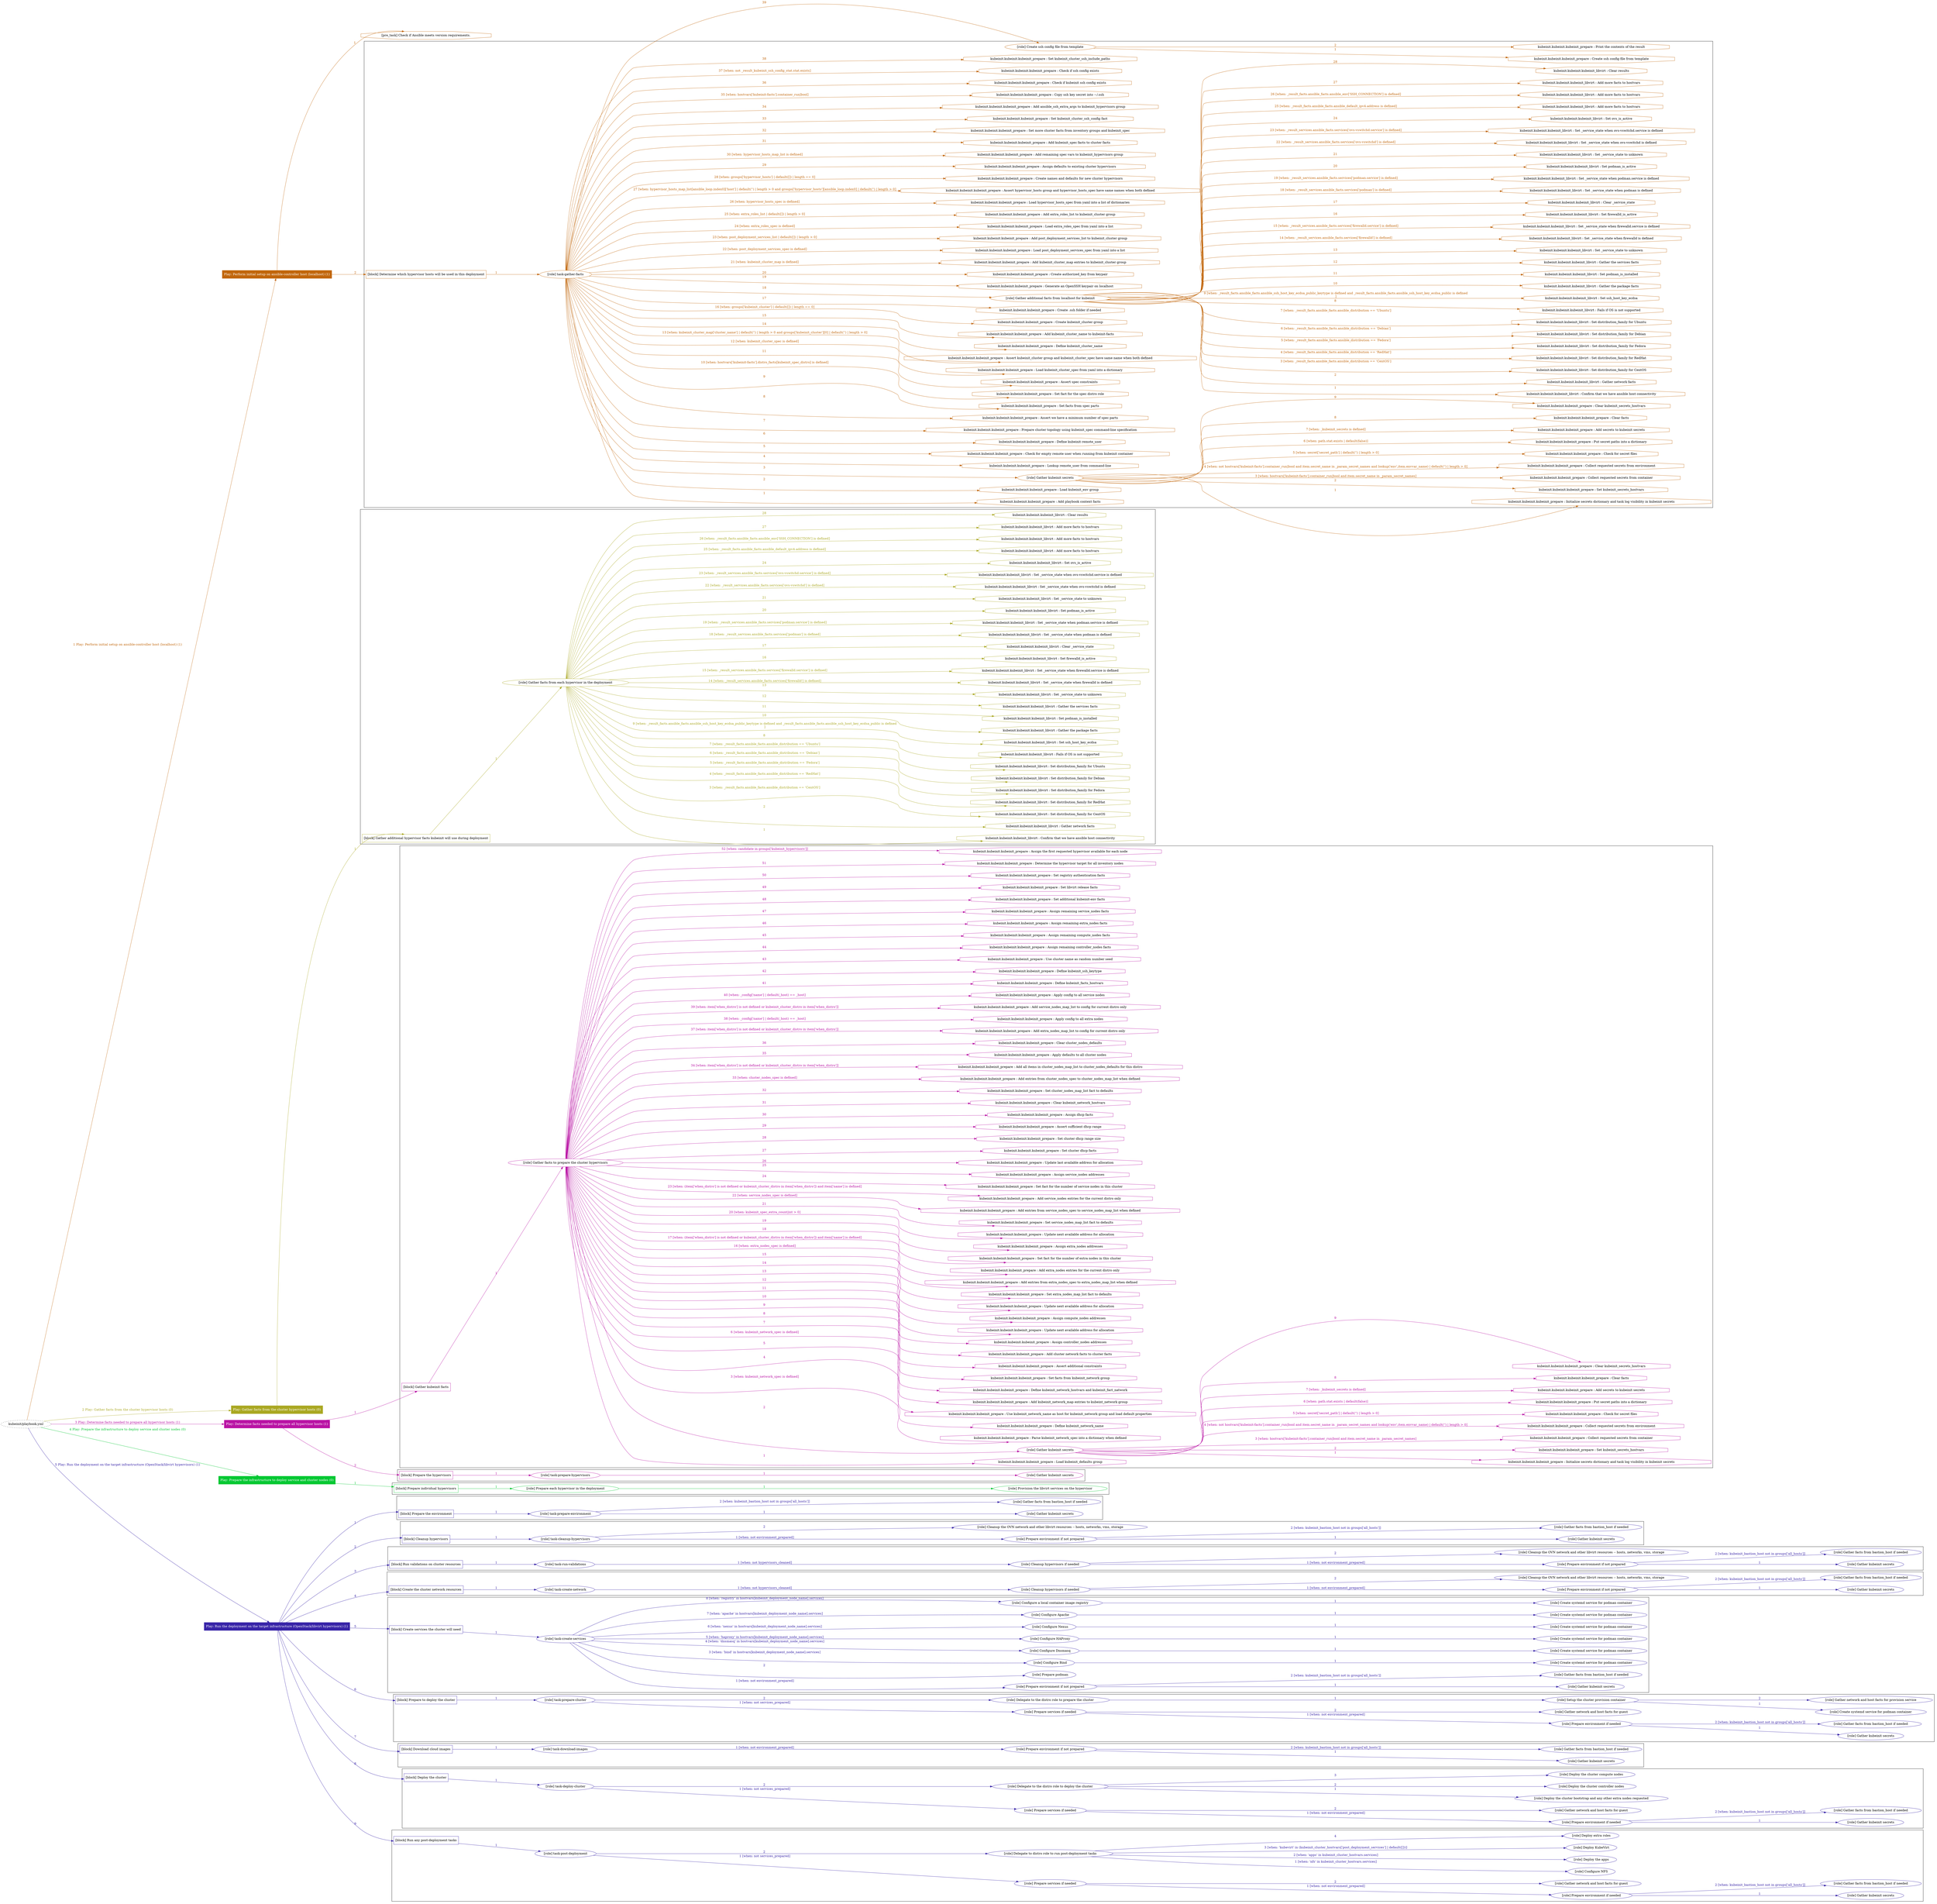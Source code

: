 digraph {
	graph [concentrate=true ordering=in rankdir=LR ratio=fill]
	edge [esep=5 sep=10]
	"kubeinit/playbook.yml" [URL="/home/runner/work/kubeinit/kubeinit/kubeinit/playbook.yml" id=playbook_6772fc96 style=dotted]
	"kubeinit/playbook.yml" -> play_d7babb2a [label="1 Play: Perform initial setup on ansible-controller host (localhost) (1)" color="#c1660b" fontcolor="#c1660b" id=edge_play_d7babb2a labeltooltip="1 Play: Perform initial setup on ansible-controller host (localhost) (1)" tooltip="1 Play: Perform initial setup on ansible-controller host (localhost) (1)"]
	subgraph "Play: Perform initial setup on ansible-controller host (localhost) (1)" {
		play_d7babb2a [label="Play: Perform initial setup on ansible-controller host (localhost) (1)" URL="/home/runner/work/kubeinit/kubeinit/kubeinit/playbook.yml" color="#c1660b" fontcolor="#ffffff" id=play_d7babb2a shape=box style=filled tooltip=localhost]
		pre_task_9e2b16ad [label="[pre_task] Check if Ansible meets version requirements." URL="/home/runner/work/kubeinit/kubeinit/kubeinit/playbook.yml" color="#c1660b" id=pre_task_9e2b16ad shape=octagon tooltip="Check if Ansible meets version requirements."]
		play_d7babb2a -> pre_task_9e2b16ad [label="1 " color="#c1660b" fontcolor="#c1660b" id=edge_pre_task_9e2b16ad labeltooltip="1 " tooltip="1 "]
		play_d7babb2a -> block_7c15c997 [label=2 color="#c1660b" fontcolor="#c1660b" id=edge_block_7c15c997 labeltooltip=2 tooltip=2]
		subgraph cluster_block_7c15c997 {
			block_7c15c997 [label="[block] Determine which hypervisor hosts will be used in this deployment" URL="/home/runner/work/kubeinit/kubeinit/kubeinit/playbook.yml" color="#c1660b" id=block_7c15c997 labeltooltip="Determine which hypervisor hosts will be used in this deployment" shape=box tooltip="Determine which hypervisor hosts will be used in this deployment"]
			block_7c15c997 -> role_90a13599 [label="1 " color="#c1660b" fontcolor="#c1660b" id=edge_role_90a13599 labeltooltip="1 " tooltip="1 "]
			subgraph "task-gather-facts" {
				role_90a13599 [label="[role] task-gather-facts" URL="/home/runner/work/kubeinit/kubeinit/kubeinit/playbook.yml" color="#c1660b" id=role_90a13599 tooltip="task-gather-facts"]
				task_a6e158a9 [label="kubeinit.kubeinit.kubeinit_prepare : Add playbook context facts" URL="/home/runner/.ansible/collections/ansible_collections/kubeinit/kubeinit/roles/kubeinit_prepare/tasks/build_hypervisors_group.yml" color="#c1660b" id=task_a6e158a9 shape=octagon tooltip="kubeinit.kubeinit.kubeinit_prepare : Add playbook context facts"]
				role_90a13599 -> task_a6e158a9 [label="1 " color="#c1660b" fontcolor="#c1660b" id=edge_task_a6e158a9 labeltooltip="1 " tooltip="1 "]
				task_9a306f00 [label="kubeinit.kubeinit.kubeinit_prepare : Load kubeinit_env group" URL="/home/runner/.ansible/collections/ansible_collections/kubeinit/kubeinit/roles/kubeinit_prepare/tasks/build_hypervisors_group.yml" color="#c1660b" id=task_9a306f00 shape=octagon tooltip="kubeinit.kubeinit.kubeinit_prepare : Load kubeinit_env group"]
				role_90a13599 -> task_9a306f00 [label="2 " color="#c1660b" fontcolor="#c1660b" id=edge_task_9a306f00 labeltooltip="2 " tooltip="2 "]
				role_90a13599 -> role_9e902a6f [label="3 " color="#c1660b" fontcolor="#c1660b" id=edge_role_9e902a6f labeltooltip="3 " tooltip="3 "]
				subgraph "Gather kubeinit secrets" {
					role_9e902a6f [label="[role] Gather kubeinit secrets" URL="/home/runner/.ansible/collections/ansible_collections/kubeinit/kubeinit/roles/kubeinit_prepare/tasks/build_hypervisors_group.yml" color="#c1660b" id=role_9e902a6f tooltip="Gather kubeinit secrets"]
					task_6d4ea6b7 [label="kubeinit.kubeinit.kubeinit_prepare : Initialize secrets dictionary and task log visibility in kubeinit secrets" URL="/home/runner/.ansible/collections/ansible_collections/kubeinit/kubeinit/roles/kubeinit_prepare/tasks/gather_kubeinit_secrets.yml" color="#c1660b" id=task_6d4ea6b7 shape=octagon tooltip="kubeinit.kubeinit.kubeinit_prepare : Initialize secrets dictionary and task log visibility in kubeinit secrets"]
					role_9e902a6f -> task_6d4ea6b7 [label="1 " color="#c1660b" fontcolor="#c1660b" id=edge_task_6d4ea6b7 labeltooltip="1 " tooltip="1 "]
					task_097d2e01 [label="kubeinit.kubeinit.kubeinit_prepare : Set kubeinit_secrets_hostvars" URL="/home/runner/.ansible/collections/ansible_collections/kubeinit/kubeinit/roles/kubeinit_prepare/tasks/gather_kubeinit_secrets.yml" color="#c1660b" id=task_097d2e01 shape=octagon tooltip="kubeinit.kubeinit.kubeinit_prepare : Set kubeinit_secrets_hostvars"]
					role_9e902a6f -> task_097d2e01 [label="2 " color="#c1660b" fontcolor="#c1660b" id=edge_task_097d2e01 labeltooltip="2 " tooltip="2 "]
					task_ccb94c91 [label="kubeinit.kubeinit.kubeinit_prepare : Collect requested secrets from container" URL="/home/runner/.ansible/collections/ansible_collections/kubeinit/kubeinit/roles/kubeinit_prepare/tasks/gather_kubeinit_secrets.yml" color="#c1660b" id=task_ccb94c91 shape=octagon tooltip="kubeinit.kubeinit.kubeinit_prepare : Collect requested secrets from container"]
					role_9e902a6f -> task_ccb94c91 [label="3 [when: hostvars['kubeinit-facts'].container_run|bool and item.secret_name in _param_secret_names]" color="#c1660b" fontcolor="#c1660b" id=edge_task_ccb94c91 labeltooltip="3 [when: hostvars['kubeinit-facts'].container_run|bool and item.secret_name in _param_secret_names]" tooltip="3 [when: hostvars['kubeinit-facts'].container_run|bool and item.secret_name in _param_secret_names]"]
					task_2c237ab4 [label="kubeinit.kubeinit.kubeinit_prepare : Collect requested secrets from environment" URL="/home/runner/.ansible/collections/ansible_collections/kubeinit/kubeinit/roles/kubeinit_prepare/tasks/gather_kubeinit_secrets.yml" color="#c1660b" id=task_2c237ab4 shape=octagon tooltip="kubeinit.kubeinit.kubeinit_prepare : Collect requested secrets from environment"]
					role_9e902a6f -> task_2c237ab4 [label="4 [when: not hostvars['kubeinit-facts'].container_run|bool and item.secret_name in _param_secret_names and lookup('env',item.envvar_name) | default('') | length > 0]" color="#c1660b" fontcolor="#c1660b" id=edge_task_2c237ab4 labeltooltip="4 [when: not hostvars['kubeinit-facts'].container_run|bool and item.secret_name in _param_secret_names and lookup('env',item.envvar_name) | default('') | length > 0]" tooltip="4 [when: not hostvars['kubeinit-facts'].container_run|bool and item.secret_name in _param_secret_names and lookup('env',item.envvar_name) | default('') | length > 0]"]
					task_f614d12a [label="kubeinit.kubeinit.kubeinit_prepare : Check for secret files" URL="/home/runner/.ansible/collections/ansible_collections/kubeinit/kubeinit/roles/kubeinit_prepare/tasks/gather_kubeinit_secrets.yml" color="#c1660b" id=task_f614d12a shape=octagon tooltip="kubeinit.kubeinit.kubeinit_prepare : Check for secret files"]
					role_9e902a6f -> task_f614d12a [label="5 [when: secret['secret_path'] | default('') | length > 0]" color="#c1660b" fontcolor="#c1660b" id=edge_task_f614d12a labeltooltip="5 [when: secret['secret_path'] | default('') | length > 0]" tooltip="5 [when: secret['secret_path'] | default('') | length > 0]"]
					task_4b7faaf3 [label="kubeinit.kubeinit.kubeinit_prepare : Put secret paths into a dictionary" URL="/home/runner/.ansible/collections/ansible_collections/kubeinit/kubeinit/roles/kubeinit_prepare/tasks/gather_kubeinit_secrets.yml" color="#c1660b" id=task_4b7faaf3 shape=octagon tooltip="kubeinit.kubeinit.kubeinit_prepare : Put secret paths into a dictionary"]
					role_9e902a6f -> task_4b7faaf3 [label="6 [when: path.stat.exists | default(false)]" color="#c1660b" fontcolor="#c1660b" id=edge_task_4b7faaf3 labeltooltip="6 [when: path.stat.exists | default(false)]" tooltip="6 [when: path.stat.exists | default(false)]"]
					task_e8f95037 [label="kubeinit.kubeinit.kubeinit_prepare : Add secrets to kubeinit secrets" URL="/home/runner/.ansible/collections/ansible_collections/kubeinit/kubeinit/roles/kubeinit_prepare/tasks/gather_kubeinit_secrets.yml" color="#c1660b" id=task_e8f95037 shape=octagon tooltip="kubeinit.kubeinit.kubeinit_prepare : Add secrets to kubeinit secrets"]
					role_9e902a6f -> task_e8f95037 [label="7 [when: _kubeinit_secrets is defined]" color="#c1660b" fontcolor="#c1660b" id=edge_task_e8f95037 labeltooltip="7 [when: _kubeinit_secrets is defined]" tooltip="7 [when: _kubeinit_secrets is defined]"]
					task_d1d1467e [label="kubeinit.kubeinit.kubeinit_prepare : Clear facts" URL="/home/runner/.ansible/collections/ansible_collections/kubeinit/kubeinit/roles/kubeinit_prepare/tasks/gather_kubeinit_secrets.yml" color="#c1660b" id=task_d1d1467e shape=octagon tooltip="kubeinit.kubeinit.kubeinit_prepare : Clear facts"]
					role_9e902a6f -> task_d1d1467e [label="8 " color="#c1660b" fontcolor="#c1660b" id=edge_task_d1d1467e labeltooltip="8 " tooltip="8 "]
					task_e74e1b66 [label="kubeinit.kubeinit.kubeinit_prepare : Clear kubeinit_secrets_hostvars" URL="/home/runner/.ansible/collections/ansible_collections/kubeinit/kubeinit/roles/kubeinit_prepare/tasks/gather_kubeinit_secrets.yml" color="#c1660b" id=task_e74e1b66 shape=octagon tooltip="kubeinit.kubeinit.kubeinit_prepare : Clear kubeinit_secrets_hostvars"]
					role_9e902a6f -> task_e74e1b66 [label="9 " color="#c1660b" fontcolor="#c1660b" id=edge_task_e74e1b66 labeltooltip="9 " tooltip="9 "]
				}
				task_b6fb4b4a [label="kubeinit.kubeinit.kubeinit_prepare : Lookup remote_user from command-line" URL="/home/runner/.ansible/collections/ansible_collections/kubeinit/kubeinit/roles/kubeinit_prepare/tasks/build_hypervisors_group.yml" color="#c1660b" id=task_b6fb4b4a shape=octagon tooltip="kubeinit.kubeinit.kubeinit_prepare : Lookup remote_user from command-line"]
				role_90a13599 -> task_b6fb4b4a [label="4 " color="#c1660b" fontcolor="#c1660b" id=edge_task_b6fb4b4a labeltooltip="4 " tooltip="4 "]
				task_84ad7fbc [label="kubeinit.kubeinit.kubeinit_prepare : Check for empty remote user when running from kubeinit container" URL="/home/runner/.ansible/collections/ansible_collections/kubeinit/kubeinit/roles/kubeinit_prepare/tasks/build_hypervisors_group.yml" color="#c1660b" id=task_84ad7fbc shape=octagon tooltip="kubeinit.kubeinit.kubeinit_prepare : Check for empty remote user when running from kubeinit container"]
				role_90a13599 -> task_84ad7fbc [label="5 " color="#c1660b" fontcolor="#c1660b" id=edge_task_84ad7fbc labeltooltip="5 " tooltip="5 "]
				task_deb15ceb [label="kubeinit.kubeinit.kubeinit_prepare : Define kubeinit remote_user" URL="/home/runner/.ansible/collections/ansible_collections/kubeinit/kubeinit/roles/kubeinit_prepare/tasks/build_hypervisors_group.yml" color="#c1660b" id=task_deb15ceb shape=octagon tooltip="kubeinit.kubeinit.kubeinit_prepare : Define kubeinit remote_user"]
				role_90a13599 -> task_deb15ceb [label="6 " color="#c1660b" fontcolor="#c1660b" id=edge_task_deb15ceb labeltooltip="6 " tooltip="6 "]
				task_f5c38d4d [label="kubeinit.kubeinit.kubeinit_prepare : Prepare cluster topology using kubeinit_spec command-line specification" URL="/home/runner/.ansible/collections/ansible_collections/kubeinit/kubeinit/roles/kubeinit_prepare/tasks/build_hypervisors_group.yml" color="#c1660b" id=task_f5c38d4d shape=octagon tooltip="kubeinit.kubeinit.kubeinit_prepare : Prepare cluster topology using kubeinit_spec command-line specification"]
				role_90a13599 -> task_f5c38d4d [label="7 " color="#c1660b" fontcolor="#c1660b" id=edge_task_f5c38d4d labeltooltip="7 " tooltip="7 "]
				task_827c4220 [label="kubeinit.kubeinit.kubeinit_prepare : Assert we have a minimum number of spec parts" URL="/home/runner/.ansible/collections/ansible_collections/kubeinit/kubeinit/roles/kubeinit_prepare/tasks/build_hypervisors_group.yml" color="#c1660b" id=task_827c4220 shape=octagon tooltip="kubeinit.kubeinit.kubeinit_prepare : Assert we have a minimum number of spec parts"]
				role_90a13599 -> task_827c4220 [label="8 " color="#c1660b" fontcolor="#c1660b" id=edge_task_827c4220 labeltooltip="8 " tooltip="8 "]
				task_cc2d6e72 [label="kubeinit.kubeinit.kubeinit_prepare : Set facts from spec parts" URL="/home/runner/.ansible/collections/ansible_collections/kubeinit/kubeinit/roles/kubeinit_prepare/tasks/build_hypervisors_group.yml" color="#c1660b" id=task_cc2d6e72 shape=octagon tooltip="kubeinit.kubeinit.kubeinit_prepare : Set facts from spec parts"]
				role_90a13599 -> task_cc2d6e72 [label="9 " color="#c1660b" fontcolor="#c1660b" id=edge_task_cc2d6e72 labeltooltip="9 " tooltip="9 "]
				task_8d129367 [label="kubeinit.kubeinit.kubeinit_prepare : Set fact for the spec distro role" URL="/home/runner/.ansible/collections/ansible_collections/kubeinit/kubeinit/roles/kubeinit_prepare/tasks/build_hypervisors_group.yml" color="#c1660b" id=task_8d129367 shape=octagon tooltip="kubeinit.kubeinit.kubeinit_prepare : Set fact for the spec distro role"]
				role_90a13599 -> task_8d129367 [label="10 [when: hostvars['kubeinit-facts'].distro_facts[kubeinit_spec_distro] is defined]" color="#c1660b" fontcolor="#c1660b" id=edge_task_8d129367 labeltooltip="10 [when: hostvars['kubeinit-facts'].distro_facts[kubeinit_spec_distro] is defined]" tooltip="10 [when: hostvars['kubeinit-facts'].distro_facts[kubeinit_spec_distro] is defined]"]
				task_a4513629 [label="kubeinit.kubeinit.kubeinit_prepare : Assert spec constraints" URL="/home/runner/.ansible/collections/ansible_collections/kubeinit/kubeinit/roles/kubeinit_prepare/tasks/build_hypervisors_group.yml" color="#c1660b" id=task_a4513629 shape=octagon tooltip="kubeinit.kubeinit.kubeinit_prepare : Assert spec constraints"]
				role_90a13599 -> task_a4513629 [label="11 " color="#c1660b" fontcolor="#c1660b" id=edge_task_a4513629 labeltooltip="11 " tooltip="11 "]
				task_a627390e [label="kubeinit.kubeinit.kubeinit_prepare : Load kubeinit_cluster_spec from yaml into a dictionary" URL="/home/runner/.ansible/collections/ansible_collections/kubeinit/kubeinit/roles/kubeinit_prepare/tasks/build_hypervisors_group.yml" color="#c1660b" id=task_a627390e shape=octagon tooltip="kubeinit.kubeinit.kubeinit_prepare : Load kubeinit_cluster_spec from yaml into a dictionary"]
				role_90a13599 -> task_a627390e [label="12 [when: kubeinit_cluster_spec is defined]" color="#c1660b" fontcolor="#c1660b" id=edge_task_a627390e labeltooltip="12 [when: kubeinit_cluster_spec is defined]" tooltip="12 [when: kubeinit_cluster_spec is defined]"]
				task_63a3c8c4 [label="kubeinit.kubeinit.kubeinit_prepare : Assert kubeinit_cluster group and kubeinit_cluster_spec have same name when both defined" URL="/home/runner/.ansible/collections/ansible_collections/kubeinit/kubeinit/roles/kubeinit_prepare/tasks/build_hypervisors_group.yml" color="#c1660b" id=task_63a3c8c4 shape=octagon tooltip="kubeinit.kubeinit.kubeinit_prepare : Assert kubeinit_cluster group and kubeinit_cluster_spec have same name when both defined"]
				role_90a13599 -> task_63a3c8c4 [label="13 [when: kubeinit_cluster_map['cluster_name'] | default('') | length > 0 and groups['kubeinit_cluster'][0] | default('') | length > 0]" color="#c1660b" fontcolor="#c1660b" id=edge_task_63a3c8c4 labeltooltip="13 [when: kubeinit_cluster_map['cluster_name'] | default('') | length > 0 and groups['kubeinit_cluster'][0] | default('') | length > 0]" tooltip="13 [when: kubeinit_cluster_map['cluster_name'] | default('') | length > 0 and groups['kubeinit_cluster'][0] | default('') | length > 0]"]
				task_de6a9732 [label="kubeinit.kubeinit.kubeinit_prepare : Define kubeinit_cluster_name" URL="/home/runner/.ansible/collections/ansible_collections/kubeinit/kubeinit/roles/kubeinit_prepare/tasks/build_hypervisors_group.yml" color="#c1660b" id=task_de6a9732 shape=octagon tooltip="kubeinit.kubeinit.kubeinit_prepare : Define kubeinit_cluster_name"]
				role_90a13599 -> task_de6a9732 [label="14 " color="#c1660b" fontcolor="#c1660b" id=edge_task_de6a9732 labeltooltip="14 " tooltip="14 "]
				task_1be804fe [label="kubeinit.kubeinit.kubeinit_prepare : Add kubeinit_cluster_name to kubeinit-facts" URL="/home/runner/.ansible/collections/ansible_collections/kubeinit/kubeinit/roles/kubeinit_prepare/tasks/build_hypervisors_group.yml" color="#c1660b" id=task_1be804fe shape=octagon tooltip="kubeinit.kubeinit.kubeinit_prepare : Add kubeinit_cluster_name to kubeinit-facts"]
				role_90a13599 -> task_1be804fe [label="15 " color="#c1660b" fontcolor="#c1660b" id=edge_task_1be804fe labeltooltip="15 " tooltip="15 "]
				task_6d785f6f [label="kubeinit.kubeinit.kubeinit_prepare : Create kubeinit_cluster group" URL="/home/runner/.ansible/collections/ansible_collections/kubeinit/kubeinit/roles/kubeinit_prepare/tasks/build_hypervisors_group.yml" color="#c1660b" id=task_6d785f6f shape=octagon tooltip="kubeinit.kubeinit.kubeinit_prepare : Create kubeinit_cluster group"]
				role_90a13599 -> task_6d785f6f [label="16 [when: groups['kubeinit_cluster'] | default([]) | length == 0]" color="#c1660b" fontcolor="#c1660b" id=edge_task_6d785f6f labeltooltip="16 [when: groups['kubeinit_cluster'] | default([]) | length == 0]" tooltip="16 [when: groups['kubeinit_cluster'] | default([]) | length == 0]"]
				task_0a539216 [label="kubeinit.kubeinit.kubeinit_prepare : Create .ssh folder if needed" URL="/home/runner/.ansible/collections/ansible_collections/kubeinit/kubeinit/roles/kubeinit_prepare/tasks/build_hypervisors_group.yml" color="#c1660b" id=task_0a539216 shape=octagon tooltip="kubeinit.kubeinit.kubeinit_prepare : Create .ssh folder if needed"]
				role_90a13599 -> task_0a539216 [label="17 " color="#c1660b" fontcolor="#c1660b" id=edge_task_0a539216 labeltooltip="17 " tooltip="17 "]
				role_90a13599 -> role_718dd785 [label="18 " color="#c1660b" fontcolor="#c1660b" id=edge_role_718dd785 labeltooltip="18 " tooltip="18 "]
				subgraph "Gather additional facts from localhost for kubeinit" {
					role_718dd785 [label="[role] Gather additional facts from localhost for kubeinit" URL="/home/runner/.ansible/collections/ansible_collections/kubeinit/kubeinit/roles/kubeinit_prepare/tasks/build_hypervisors_group.yml" color="#c1660b" id=role_718dd785 tooltip="Gather additional facts from localhost for kubeinit"]
					task_aa0b9064 [label="kubeinit.kubeinit.kubeinit_libvirt : Confirm that we have ansible host connectivity" URL="/home/runner/.ansible/collections/ansible_collections/kubeinit/kubeinit/roles/kubeinit_libvirt/tasks/gather_host_facts.yml" color="#c1660b" id=task_aa0b9064 shape=octagon tooltip="kubeinit.kubeinit.kubeinit_libvirt : Confirm that we have ansible host connectivity"]
					role_718dd785 -> task_aa0b9064 [label="1 " color="#c1660b" fontcolor="#c1660b" id=edge_task_aa0b9064 labeltooltip="1 " tooltip="1 "]
					task_5d9d1855 [label="kubeinit.kubeinit.kubeinit_libvirt : Gather network facts" URL="/home/runner/.ansible/collections/ansible_collections/kubeinit/kubeinit/roles/kubeinit_libvirt/tasks/gather_host_facts.yml" color="#c1660b" id=task_5d9d1855 shape=octagon tooltip="kubeinit.kubeinit.kubeinit_libvirt : Gather network facts"]
					role_718dd785 -> task_5d9d1855 [label="2 " color="#c1660b" fontcolor="#c1660b" id=edge_task_5d9d1855 labeltooltip="2 " tooltip="2 "]
					task_15da1af0 [label="kubeinit.kubeinit.kubeinit_libvirt : Set distribution_family for CentOS" URL="/home/runner/.ansible/collections/ansible_collections/kubeinit/kubeinit/roles/kubeinit_libvirt/tasks/gather_host_facts.yml" color="#c1660b" id=task_15da1af0 shape=octagon tooltip="kubeinit.kubeinit.kubeinit_libvirt : Set distribution_family for CentOS"]
					role_718dd785 -> task_15da1af0 [label="3 [when: _result_facts.ansible_facts.ansible_distribution == 'CentOS']" color="#c1660b" fontcolor="#c1660b" id=edge_task_15da1af0 labeltooltip="3 [when: _result_facts.ansible_facts.ansible_distribution == 'CentOS']" tooltip="3 [when: _result_facts.ansible_facts.ansible_distribution == 'CentOS']"]
					task_489ce979 [label="kubeinit.kubeinit.kubeinit_libvirt : Set distribution_family for RedHat" URL="/home/runner/.ansible/collections/ansible_collections/kubeinit/kubeinit/roles/kubeinit_libvirt/tasks/gather_host_facts.yml" color="#c1660b" id=task_489ce979 shape=octagon tooltip="kubeinit.kubeinit.kubeinit_libvirt : Set distribution_family for RedHat"]
					role_718dd785 -> task_489ce979 [label="4 [when: _result_facts.ansible_facts.ansible_distribution == 'RedHat']" color="#c1660b" fontcolor="#c1660b" id=edge_task_489ce979 labeltooltip="4 [when: _result_facts.ansible_facts.ansible_distribution == 'RedHat']" tooltip="4 [when: _result_facts.ansible_facts.ansible_distribution == 'RedHat']"]
					task_c0309a84 [label="kubeinit.kubeinit.kubeinit_libvirt : Set distribution_family for Fedora" URL="/home/runner/.ansible/collections/ansible_collections/kubeinit/kubeinit/roles/kubeinit_libvirt/tasks/gather_host_facts.yml" color="#c1660b" id=task_c0309a84 shape=octagon tooltip="kubeinit.kubeinit.kubeinit_libvirt : Set distribution_family for Fedora"]
					role_718dd785 -> task_c0309a84 [label="5 [when: _result_facts.ansible_facts.ansible_distribution == 'Fedora']" color="#c1660b" fontcolor="#c1660b" id=edge_task_c0309a84 labeltooltip="5 [when: _result_facts.ansible_facts.ansible_distribution == 'Fedora']" tooltip="5 [when: _result_facts.ansible_facts.ansible_distribution == 'Fedora']"]
					task_4363feae [label="kubeinit.kubeinit.kubeinit_libvirt : Set distribution_family for Debian" URL="/home/runner/.ansible/collections/ansible_collections/kubeinit/kubeinit/roles/kubeinit_libvirt/tasks/gather_host_facts.yml" color="#c1660b" id=task_4363feae shape=octagon tooltip="kubeinit.kubeinit.kubeinit_libvirt : Set distribution_family for Debian"]
					role_718dd785 -> task_4363feae [label="6 [when: _result_facts.ansible_facts.ansible_distribution == 'Debian']" color="#c1660b" fontcolor="#c1660b" id=edge_task_4363feae labeltooltip="6 [when: _result_facts.ansible_facts.ansible_distribution == 'Debian']" tooltip="6 [when: _result_facts.ansible_facts.ansible_distribution == 'Debian']"]
					task_f9a6b0f5 [label="kubeinit.kubeinit.kubeinit_libvirt : Set distribution_family for Ubuntu" URL="/home/runner/.ansible/collections/ansible_collections/kubeinit/kubeinit/roles/kubeinit_libvirt/tasks/gather_host_facts.yml" color="#c1660b" id=task_f9a6b0f5 shape=octagon tooltip="kubeinit.kubeinit.kubeinit_libvirt : Set distribution_family for Ubuntu"]
					role_718dd785 -> task_f9a6b0f5 [label="7 [when: _result_facts.ansible_facts.ansible_distribution == 'Ubuntu']" color="#c1660b" fontcolor="#c1660b" id=edge_task_f9a6b0f5 labeltooltip="7 [when: _result_facts.ansible_facts.ansible_distribution == 'Ubuntu']" tooltip="7 [when: _result_facts.ansible_facts.ansible_distribution == 'Ubuntu']"]
					task_a1927d83 [label="kubeinit.kubeinit.kubeinit_libvirt : Fails if OS is not supported" URL="/home/runner/.ansible/collections/ansible_collections/kubeinit/kubeinit/roles/kubeinit_libvirt/tasks/gather_host_facts.yml" color="#c1660b" id=task_a1927d83 shape=octagon tooltip="kubeinit.kubeinit.kubeinit_libvirt : Fails if OS is not supported"]
					role_718dd785 -> task_a1927d83 [label="8 " color="#c1660b" fontcolor="#c1660b" id=edge_task_a1927d83 labeltooltip="8 " tooltip="8 "]
					task_edbf178f [label="kubeinit.kubeinit.kubeinit_libvirt : Set ssh_host_key_ecdsa" URL="/home/runner/.ansible/collections/ansible_collections/kubeinit/kubeinit/roles/kubeinit_libvirt/tasks/gather_host_facts.yml" color="#c1660b" id=task_edbf178f shape=octagon tooltip="kubeinit.kubeinit.kubeinit_libvirt : Set ssh_host_key_ecdsa"]
					role_718dd785 -> task_edbf178f [label="9 [when: _result_facts.ansible_facts.ansible_ssh_host_key_ecdsa_public_keytype is defined and _result_facts.ansible_facts.ansible_ssh_host_key_ecdsa_public is defined
]" color="#c1660b" fontcolor="#c1660b" id=edge_task_edbf178f labeltooltip="9 [when: _result_facts.ansible_facts.ansible_ssh_host_key_ecdsa_public_keytype is defined and _result_facts.ansible_facts.ansible_ssh_host_key_ecdsa_public is defined
]" tooltip="9 [when: _result_facts.ansible_facts.ansible_ssh_host_key_ecdsa_public_keytype is defined and _result_facts.ansible_facts.ansible_ssh_host_key_ecdsa_public is defined
]"]
					task_06ce6abe [label="kubeinit.kubeinit.kubeinit_libvirt : Gather the package facts" URL="/home/runner/.ansible/collections/ansible_collections/kubeinit/kubeinit/roles/kubeinit_libvirt/tasks/gather_host_facts.yml" color="#c1660b" id=task_06ce6abe shape=octagon tooltip="kubeinit.kubeinit.kubeinit_libvirt : Gather the package facts"]
					role_718dd785 -> task_06ce6abe [label="10 " color="#c1660b" fontcolor="#c1660b" id=edge_task_06ce6abe labeltooltip="10 " tooltip="10 "]
					task_86a72e06 [label="kubeinit.kubeinit.kubeinit_libvirt : Set podman_is_installed" URL="/home/runner/.ansible/collections/ansible_collections/kubeinit/kubeinit/roles/kubeinit_libvirt/tasks/gather_host_facts.yml" color="#c1660b" id=task_86a72e06 shape=octagon tooltip="kubeinit.kubeinit.kubeinit_libvirt : Set podman_is_installed"]
					role_718dd785 -> task_86a72e06 [label="11 " color="#c1660b" fontcolor="#c1660b" id=edge_task_86a72e06 labeltooltip="11 " tooltip="11 "]
					task_63e80e7c [label="kubeinit.kubeinit.kubeinit_libvirt : Gather the services facts" URL="/home/runner/.ansible/collections/ansible_collections/kubeinit/kubeinit/roles/kubeinit_libvirt/tasks/gather_host_facts.yml" color="#c1660b" id=task_63e80e7c shape=octagon tooltip="kubeinit.kubeinit.kubeinit_libvirt : Gather the services facts"]
					role_718dd785 -> task_63e80e7c [label="12 " color="#c1660b" fontcolor="#c1660b" id=edge_task_63e80e7c labeltooltip="12 " tooltip="12 "]
					task_966a58f7 [label="kubeinit.kubeinit.kubeinit_libvirt : Set _service_state to unknown" URL="/home/runner/.ansible/collections/ansible_collections/kubeinit/kubeinit/roles/kubeinit_libvirt/tasks/gather_host_facts.yml" color="#c1660b" id=task_966a58f7 shape=octagon tooltip="kubeinit.kubeinit.kubeinit_libvirt : Set _service_state to unknown"]
					role_718dd785 -> task_966a58f7 [label="13 " color="#c1660b" fontcolor="#c1660b" id=edge_task_966a58f7 labeltooltip="13 " tooltip="13 "]
					task_0302ab2d [label="kubeinit.kubeinit.kubeinit_libvirt : Set _service_state when firewalld is defined" URL="/home/runner/.ansible/collections/ansible_collections/kubeinit/kubeinit/roles/kubeinit_libvirt/tasks/gather_host_facts.yml" color="#c1660b" id=task_0302ab2d shape=octagon tooltip="kubeinit.kubeinit.kubeinit_libvirt : Set _service_state when firewalld is defined"]
					role_718dd785 -> task_0302ab2d [label="14 [when: _result_services.ansible_facts.services['firewalld'] is defined]" color="#c1660b" fontcolor="#c1660b" id=edge_task_0302ab2d labeltooltip="14 [when: _result_services.ansible_facts.services['firewalld'] is defined]" tooltip="14 [when: _result_services.ansible_facts.services['firewalld'] is defined]"]
					task_1614f52d [label="kubeinit.kubeinit.kubeinit_libvirt : Set _service_state when firewalld.service is defined" URL="/home/runner/.ansible/collections/ansible_collections/kubeinit/kubeinit/roles/kubeinit_libvirt/tasks/gather_host_facts.yml" color="#c1660b" id=task_1614f52d shape=octagon tooltip="kubeinit.kubeinit.kubeinit_libvirt : Set _service_state when firewalld.service is defined"]
					role_718dd785 -> task_1614f52d [label="15 [when: _result_services.ansible_facts.services['firewalld.service'] is defined]" color="#c1660b" fontcolor="#c1660b" id=edge_task_1614f52d labeltooltip="15 [when: _result_services.ansible_facts.services['firewalld.service'] is defined]" tooltip="15 [when: _result_services.ansible_facts.services['firewalld.service'] is defined]"]
					task_c9e4e226 [label="kubeinit.kubeinit.kubeinit_libvirt : Set firewalld_is_active" URL="/home/runner/.ansible/collections/ansible_collections/kubeinit/kubeinit/roles/kubeinit_libvirt/tasks/gather_host_facts.yml" color="#c1660b" id=task_c9e4e226 shape=octagon tooltip="kubeinit.kubeinit.kubeinit_libvirt : Set firewalld_is_active"]
					role_718dd785 -> task_c9e4e226 [label="16 " color="#c1660b" fontcolor="#c1660b" id=edge_task_c9e4e226 labeltooltip="16 " tooltip="16 "]
					task_cad0f7fa [label="kubeinit.kubeinit.kubeinit_libvirt : Clear _service_state" URL="/home/runner/.ansible/collections/ansible_collections/kubeinit/kubeinit/roles/kubeinit_libvirt/tasks/gather_host_facts.yml" color="#c1660b" id=task_cad0f7fa shape=octagon tooltip="kubeinit.kubeinit.kubeinit_libvirt : Clear _service_state"]
					role_718dd785 -> task_cad0f7fa [label="17 " color="#c1660b" fontcolor="#c1660b" id=edge_task_cad0f7fa labeltooltip="17 " tooltip="17 "]
					task_cf2a57de [label="kubeinit.kubeinit.kubeinit_libvirt : Set _service_state when podman is defined" URL="/home/runner/.ansible/collections/ansible_collections/kubeinit/kubeinit/roles/kubeinit_libvirt/tasks/gather_host_facts.yml" color="#c1660b" id=task_cf2a57de shape=octagon tooltip="kubeinit.kubeinit.kubeinit_libvirt : Set _service_state when podman is defined"]
					role_718dd785 -> task_cf2a57de [label="18 [when: _result_services.ansible_facts.services['podman'] is defined]" color="#c1660b" fontcolor="#c1660b" id=edge_task_cf2a57de labeltooltip="18 [when: _result_services.ansible_facts.services['podman'] is defined]" tooltip="18 [when: _result_services.ansible_facts.services['podman'] is defined]"]
					task_16532106 [label="kubeinit.kubeinit.kubeinit_libvirt : Set _service_state when podman.service is defined" URL="/home/runner/.ansible/collections/ansible_collections/kubeinit/kubeinit/roles/kubeinit_libvirt/tasks/gather_host_facts.yml" color="#c1660b" id=task_16532106 shape=octagon tooltip="kubeinit.kubeinit.kubeinit_libvirt : Set _service_state when podman.service is defined"]
					role_718dd785 -> task_16532106 [label="19 [when: _result_services.ansible_facts.services['podman.service'] is defined]" color="#c1660b" fontcolor="#c1660b" id=edge_task_16532106 labeltooltip="19 [when: _result_services.ansible_facts.services['podman.service'] is defined]" tooltip="19 [when: _result_services.ansible_facts.services['podman.service'] is defined]"]
					task_b38c158d [label="kubeinit.kubeinit.kubeinit_libvirt : Set podman_is_active" URL="/home/runner/.ansible/collections/ansible_collections/kubeinit/kubeinit/roles/kubeinit_libvirt/tasks/gather_host_facts.yml" color="#c1660b" id=task_b38c158d shape=octagon tooltip="kubeinit.kubeinit.kubeinit_libvirt : Set podman_is_active"]
					role_718dd785 -> task_b38c158d [label="20 " color="#c1660b" fontcolor="#c1660b" id=edge_task_b38c158d labeltooltip="20 " tooltip="20 "]
					task_8bd9ced5 [label="kubeinit.kubeinit.kubeinit_libvirt : Set _service_state to unknown" URL="/home/runner/.ansible/collections/ansible_collections/kubeinit/kubeinit/roles/kubeinit_libvirt/tasks/gather_host_facts.yml" color="#c1660b" id=task_8bd9ced5 shape=octagon tooltip="kubeinit.kubeinit.kubeinit_libvirt : Set _service_state to unknown"]
					role_718dd785 -> task_8bd9ced5 [label="21 " color="#c1660b" fontcolor="#c1660b" id=edge_task_8bd9ced5 labeltooltip="21 " tooltip="21 "]
					task_28ca7528 [label="kubeinit.kubeinit.kubeinit_libvirt : Set _service_state when ovs-vswitchd is defined" URL="/home/runner/.ansible/collections/ansible_collections/kubeinit/kubeinit/roles/kubeinit_libvirt/tasks/gather_host_facts.yml" color="#c1660b" id=task_28ca7528 shape=octagon tooltip="kubeinit.kubeinit.kubeinit_libvirt : Set _service_state when ovs-vswitchd is defined"]
					role_718dd785 -> task_28ca7528 [label="22 [when: _result_services.ansible_facts.services['ovs-vswitchd'] is defined]" color="#c1660b" fontcolor="#c1660b" id=edge_task_28ca7528 labeltooltip="22 [when: _result_services.ansible_facts.services['ovs-vswitchd'] is defined]" tooltip="22 [when: _result_services.ansible_facts.services['ovs-vswitchd'] is defined]"]
					task_43f08b03 [label="kubeinit.kubeinit.kubeinit_libvirt : Set _service_state when ovs-vswitchd.service is defined" URL="/home/runner/.ansible/collections/ansible_collections/kubeinit/kubeinit/roles/kubeinit_libvirt/tasks/gather_host_facts.yml" color="#c1660b" id=task_43f08b03 shape=octagon tooltip="kubeinit.kubeinit.kubeinit_libvirt : Set _service_state when ovs-vswitchd.service is defined"]
					role_718dd785 -> task_43f08b03 [label="23 [when: _result_services.ansible_facts.services['ovs-vswitchd.service'] is defined]" color="#c1660b" fontcolor="#c1660b" id=edge_task_43f08b03 labeltooltip="23 [when: _result_services.ansible_facts.services['ovs-vswitchd.service'] is defined]" tooltip="23 [when: _result_services.ansible_facts.services['ovs-vswitchd.service'] is defined]"]
					task_d7675d74 [label="kubeinit.kubeinit.kubeinit_libvirt : Set ovs_is_active" URL="/home/runner/.ansible/collections/ansible_collections/kubeinit/kubeinit/roles/kubeinit_libvirt/tasks/gather_host_facts.yml" color="#c1660b" id=task_d7675d74 shape=octagon tooltip="kubeinit.kubeinit.kubeinit_libvirt : Set ovs_is_active"]
					role_718dd785 -> task_d7675d74 [label="24 " color="#c1660b" fontcolor="#c1660b" id=edge_task_d7675d74 labeltooltip="24 " tooltip="24 "]
					task_ce1a96b8 [label="kubeinit.kubeinit.kubeinit_libvirt : Add more facts to hostvars" URL="/home/runner/.ansible/collections/ansible_collections/kubeinit/kubeinit/roles/kubeinit_libvirt/tasks/gather_host_facts.yml" color="#c1660b" id=task_ce1a96b8 shape=octagon tooltip="kubeinit.kubeinit.kubeinit_libvirt : Add more facts to hostvars"]
					role_718dd785 -> task_ce1a96b8 [label="25 [when: _result_facts.ansible_facts.ansible_default_ipv4.address is defined]" color="#c1660b" fontcolor="#c1660b" id=edge_task_ce1a96b8 labeltooltip="25 [when: _result_facts.ansible_facts.ansible_default_ipv4.address is defined]" tooltip="25 [when: _result_facts.ansible_facts.ansible_default_ipv4.address is defined]"]
					task_32951c2e [label="kubeinit.kubeinit.kubeinit_libvirt : Add more facts to hostvars" URL="/home/runner/.ansible/collections/ansible_collections/kubeinit/kubeinit/roles/kubeinit_libvirt/tasks/gather_host_facts.yml" color="#c1660b" id=task_32951c2e shape=octagon tooltip="kubeinit.kubeinit.kubeinit_libvirt : Add more facts to hostvars"]
					role_718dd785 -> task_32951c2e [label="26 [when: _result_facts.ansible_facts.ansible_env['SSH_CONNECTION'] is defined]" color="#c1660b" fontcolor="#c1660b" id=edge_task_32951c2e labeltooltip="26 [when: _result_facts.ansible_facts.ansible_env['SSH_CONNECTION'] is defined]" tooltip="26 [when: _result_facts.ansible_facts.ansible_env['SSH_CONNECTION'] is defined]"]
					task_8d181c06 [label="kubeinit.kubeinit.kubeinit_libvirt : Add more facts to hostvars" URL="/home/runner/.ansible/collections/ansible_collections/kubeinit/kubeinit/roles/kubeinit_libvirt/tasks/gather_host_facts.yml" color="#c1660b" id=task_8d181c06 shape=octagon tooltip="kubeinit.kubeinit.kubeinit_libvirt : Add more facts to hostvars"]
					role_718dd785 -> task_8d181c06 [label="27 " color="#c1660b" fontcolor="#c1660b" id=edge_task_8d181c06 labeltooltip="27 " tooltip="27 "]
					task_5e37fe88 [label="kubeinit.kubeinit.kubeinit_libvirt : Clear results" URL="/home/runner/.ansible/collections/ansible_collections/kubeinit/kubeinit/roles/kubeinit_libvirt/tasks/gather_host_facts.yml" color="#c1660b" id=task_5e37fe88 shape=octagon tooltip="kubeinit.kubeinit.kubeinit_libvirt : Clear results"]
					role_718dd785 -> task_5e37fe88 [label="28 " color="#c1660b" fontcolor="#c1660b" id=edge_task_5e37fe88 labeltooltip="28 " tooltip="28 "]
				}
				task_e33393f4 [label="kubeinit.kubeinit.kubeinit_prepare : Generate an OpenSSH keypair on localhost" URL="/home/runner/.ansible/collections/ansible_collections/kubeinit/kubeinit/roles/kubeinit_prepare/tasks/build_hypervisors_group.yml" color="#c1660b" id=task_e33393f4 shape=octagon tooltip="kubeinit.kubeinit.kubeinit_prepare : Generate an OpenSSH keypair on localhost"]
				role_90a13599 -> task_e33393f4 [label="19 " color="#c1660b" fontcolor="#c1660b" id=edge_task_e33393f4 labeltooltip="19 " tooltip="19 "]
				task_0e031ff6 [label="kubeinit.kubeinit.kubeinit_prepare : Create authorized_key from keypair" URL="/home/runner/.ansible/collections/ansible_collections/kubeinit/kubeinit/roles/kubeinit_prepare/tasks/build_hypervisors_group.yml" color="#c1660b" id=task_0e031ff6 shape=octagon tooltip="kubeinit.kubeinit.kubeinit_prepare : Create authorized_key from keypair"]
				role_90a13599 -> task_0e031ff6 [label="20 " color="#c1660b" fontcolor="#c1660b" id=edge_task_0e031ff6 labeltooltip="20 " tooltip="20 "]
				task_5f200678 [label="kubeinit.kubeinit.kubeinit_prepare : Add kubeinit_cluster_map entries to kubeinit_cluster group" URL="/home/runner/.ansible/collections/ansible_collections/kubeinit/kubeinit/roles/kubeinit_prepare/tasks/build_hypervisors_group.yml" color="#c1660b" id=task_5f200678 shape=octagon tooltip="kubeinit.kubeinit.kubeinit_prepare : Add kubeinit_cluster_map entries to kubeinit_cluster group"]
				role_90a13599 -> task_5f200678 [label="21 [when: kubeinit_cluster_map is defined]" color="#c1660b" fontcolor="#c1660b" id=edge_task_5f200678 labeltooltip="21 [when: kubeinit_cluster_map is defined]" tooltip="21 [when: kubeinit_cluster_map is defined]"]
				task_b2c9609f [label="kubeinit.kubeinit.kubeinit_prepare : Load post_deployment_services_spec from yaml into a list" URL="/home/runner/.ansible/collections/ansible_collections/kubeinit/kubeinit/roles/kubeinit_prepare/tasks/build_hypervisors_group.yml" color="#c1660b" id=task_b2c9609f shape=octagon tooltip="kubeinit.kubeinit.kubeinit_prepare : Load post_deployment_services_spec from yaml into a list"]
				role_90a13599 -> task_b2c9609f [label="22 [when: post_deployment_services_spec is defined]" color="#c1660b" fontcolor="#c1660b" id=edge_task_b2c9609f labeltooltip="22 [when: post_deployment_services_spec is defined]" tooltip="22 [when: post_deployment_services_spec is defined]"]
				task_60e70e72 [label="kubeinit.kubeinit.kubeinit_prepare : Add post_deployment_services_list to kubeinit_cluster group" URL="/home/runner/.ansible/collections/ansible_collections/kubeinit/kubeinit/roles/kubeinit_prepare/tasks/build_hypervisors_group.yml" color="#c1660b" id=task_60e70e72 shape=octagon tooltip="kubeinit.kubeinit.kubeinit_prepare : Add post_deployment_services_list to kubeinit_cluster group"]
				role_90a13599 -> task_60e70e72 [label="23 [when: post_deployment_services_list | default([]) | length > 0]" color="#c1660b" fontcolor="#c1660b" id=edge_task_60e70e72 labeltooltip="23 [when: post_deployment_services_list | default([]) | length > 0]" tooltip="23 [when: post_deployment_services_list | default([]) | length > 0]"]
				task_5cc8dcc0 [label="kubeinit.kubeinit.kubeinit_prepare : Load extra_roles_spec from yaml into a list" URL="/home/runner/.ansible/collections/ansible_collections/kubeinit/kubeinit/roles/kubeinit_prepare/tasks/build_hypervisors_group.yml" color="#c1660b" id=task_5cc8dcc0 shape=octagon tooltip="kubeinit.kubeinit.kubeinit_prepare : Load extra_roles_spec from yaml into a list"]
				role_90a13599 -> task_5cc8dcc0 [label="24 [when: extra_roles_spec is defined]" color="#c1660b" fontcolor="#c1660b" id=edge_task_5cc8dcc0 labeltooltip="24 [when: extra_roles_spec is defined]" tooltip="24 [when: extra_roles_spec is defined]"]
				task_240c30db [label="kubeinit.kubeinit.kubeinit_prepare : Add extra_roles_list to kubeinit_cluster group" URL="/home/runner/.ansible/collections/ansible_collections/kubeinit/kubeinit/roles/kubeinit_prepare/tasks/build_hypervisors_group.yml" color="#c1660b" id=task_240c30db shape=octagon tooltip="kubeinit.kubeinit.kubeinit_prepare : Add extra_roles_list to kubeinit_cluster group"]
				role_90a13599 -> task_240c30db [label="25 [when: extra_roles_list | default([]) | length > 0]" color="#c1660b" fontcolor="#c1660b" id=edge_task_240c30db labeltooltip="25 [when: extra_roles_list | default([]) | length > 0]" tooltip="25 [when: extra_roles_list | default([]) | length > 0]"]
				task_d5a53df1 [label="kubeinit.kubeinit.kubeinit_prepare : Load hypervisor_hosts_spec from yaml into a list of dictionaries" URL="/home/runner/.ansible/collections/ansible_collections/kubeinit/kubeinit/roles/kubeinit_prepare/tasks/build_hypervisors_group.yml" color="#c1660b" id=task_d5a53df1 shape=octagon tooltip="kubeinit.kubeinit.kubeinit_prepare : Load hypervisor_hosts_spec from yaml into a list of dictionaries"]
				role_90a13599 -> task_d5a53df1 [label="26 [when: hypervisor_hosts_spec is defined]" color="#c1660b" fontcolor="#c1660b" id=edge_task_d5a53df1 labeltooltip="26 [when: hypervisor_hosts_spec is defined]" tooltip="26 [when: hypervisor_hosts_spec is defined]"]
				task_715cbd3e [label="kubeinit.kubeinit.kubeinit_prepare : Assert hypervisor_hosts group and hypervisor_hosts_spec have same names when both defined" URL="/home/runner/.ansible/collections/ansible_collections/kubeinit/kubeinit/roles/kubeinit_prepare/tasks/build_hypervisors_group.yml" color="#c1660b" id=task_715cbd3e shape=octagon tooltip="kubeinit.kubeinit.kubeinit_prepare : Assert hypervisor_hosts group and hypervisor_hosts_spec have same names when both defined"]
				role_90a13599 -> task_715cbd3e [label="27 [when: hypervisor_hosts_map_list[ansible_loop.index0]['host'] | default('') | length > 0 and groups['hypervisor_hosts'][ansible_loop.index0] | default('') | length > 0]" color="#c1660b" fontcolor="#c1660b" id=edge_task_715cbd3e labeltooltip="27 [when: hypervisor_hosts_map_list[ansible_loop.index0]['host'] | default('') | length > 0 and groups['hypervisor_hosts'][ansible_loop.index0] | default('') | length > 0]" tooltip="27 [when: hypervisor_hosts_map_list[ansible_loop.index0]['host'] | default('') | length > 0 and groups['hypervisor_hosts'][ansible_loop.index0] | default('') | length > 0]"]
				task_17b5661a [label="kubeinit.kubeinit.kubeinit_prepare : Create names and defaults for new cluster hypervisors" URL="/home/runner/.ansible/collections/ansible_collections/kubeinit/kubeinit/roles/kubeinit_prepare/tasks/build_hypervisors_group.yml" color="#c1660b" id=task_17b5661a shape=octagon tooltip="kubeinit.kubeinit.kubeinit_prepare : Create names and defaults for new cluster hypervisors"]
				role_90a13599 -> task_17b5661a [label="28 [when: groups['hypervisor_hosts'] | default([]) | length == 0]" color="#c1660b" fontcolor="#c1660b" id=edge_task_17b5661a labeltooltip="28 [when: groups['hypervisor_hosts'] | default([]) | length == 0]" tooltip="28 [when: groups['hypervisor_hosts'] | default([]) | length == 0]"]
				task_1fb31067 [label="kubeinit.kubeinit.kubeinit_prepare : Assign defaults to existing cluster hypervisors" URL="/home/runner/.ansible/collections/ansible_collections/kubeinit/kubeinit/roles/kubeinit_prepare/tasks/build_hypervisors_group.yml" color="#c1660b" id=task_1fb31067 shape=octagon tooltip="kubeinit.kubeinit.kubeinit_prepare : Assign defaults to existing cluster hypervisors"]
				role_90a13599 -> task_1fb31067 [label="29 " color="#c1660b" fontcolor="#c1660b" id=edge_task_1fb31067 labeltooltip="29 " tooltip="29 "]
				task_10fc3a40 [label="kubeinit.kubeinit.kubeinit_prepare : Add remaining spec vars to kubeinit_hypervisors group" URL="/home/runner/.ansible/collections/ansible_collections/kubeinit/kubeinit/roles/kubeinit_prepare/tasks/build_hypervisors_group.yml" color="#c1660b" id=task_10fc3a40 shape=octagon tooltip="kubeinit.kubeinit.kubeinit_prepare : Add remaining spec vars to kubeinit_hypervisors group"]
				role_90a13599 -> task_10fc3a40 [label="30 [when: hypervisor_hosts_map_list is defined]" color="#c1660b" fontcolor="#c1660b" id=edge_task_10fc3a40 labeltooltip="30 [when: hypervisor_hosts_map_list is defined]" tooltip="30 [when: hypervisor_hosts_map_list is defined]"]
				task_1fd0b1b6 [label="kubeinit.kubeinit.kubeinit_prepare : Add kubeinit_spec facts to cluster facts" URL="/home/runner/.ansible/collections/ansible_collections/kubeinit/kubeinit/roles/kubeinit_prepare/tasks/build_hypervisors_group.yml" color="#c1660b" id=task_1fd0b1b6 shape=octagon tooltip="kubeinit.kubeinit.kubeinit_prepare : Add kubeinit_spec facts to cluster facts"]
				role_90a13599 -> task_1fd0b1b6 [label="31 " color="#c1660b" fontcolor="#c1660b" id=edge_task_1fd0b1b6 labeltooltip="31 " tooltip="31 "]
				task_bb0920da [label="kubeinit.kubeinit.kubeinit_prepare : Set more cluster facts from inventory groups and kubeinit_spec" URL="/home/runner/.ansible/collections/ansible_collections/kubeinit/kubeinit/roles/kubeinit_prepare/tasks/build_hypervisors_group.yml" color="#c1660b" id=task_bb0920da shape=octagon tooltip="kubeinit.kubeinit.kubeinit_prepare : Set more cluster facts from inventory groups and kubeinit_spec"]
				role_90a13599 -> task_bb0920da [label="32 " color="#c1660b" fontcolor="#c1660b" id=edge_task_bb0920da labeltooltip="32 " tooltip="32 "]
				task_f1be503b [label="kubeinit.kubeinit.kubeinit_prepare : Set kubeinit_cluster_ssh_config fact" URL="/home/runner/.ansible/collections/ansible_collections/kubeinit/kubeinit/roles/kubeinit_prepare/tasks/build_hypervisors_group.yml" color="#c1660b" id=task_f1be503b shape=octagon tooltip="kubeinit.kubeinit.kubeinit_prepare : Set kubeinit_cluster_ssh_config fact"]
				role_90a13599 -> task_f1be503b [label="33 " color="#c1660b" fontcolor="#c1660b" id=edge_task_f1be503b labeltooltip="33 " tooltip="33 "]
				task_3156707f [label="kubeinit.kubeinit.kubeinit_prepare : Add ansible_ssh_extra_args to kubeinit_hypervisors group" URL="/home/runner/.ansible/collections/ansible_collections/kubeinit/kubeinit/roles/kubeinit_prepare/tasks/build_hypervisors_group.yml" color="#c1660b" id=task_3156707f shape=octagon tooltip="kubeinit.kubeinit.kubeinit_prepare : Add ansible_ssh_extra_args to kubeinit_hypervisors group"]
				role_90a13599 -> task_3156707f [label="34 " color="#c1660b" fontcolor="#c1660b" id=edge_task_3156707f labeltooltip="34 " tooltip="34 "]
				task_be1edc17 [label="kubeinit.kubeinit.kubeinit_prepare : Copy ssh key secret into ~/.ssh" URL="/home/runner/.ansible/collections/ansible_collections/kubeinit/kubeinit/roles/kubeinit_prepare/tasks/build_hypervisors_group.yml" color="#c1660b" id=task_be1edc17 shape=octagon tooltip="kubeinit.kubeinit.kubeinit_prepare : Copy ssh key secret into ~/.ssh"]
				role_90a13599 -> task_be1edc17 [label="35 [when: hostvars['kubeinit-facts'].container_run|bool]" color="#c1660b" fontcolor="#c1660b" id=edge_task_be1edc17 labeltooltip="35 [when: hostvars['kubeinit-facts'].container_run|bool]" tooltip="35 [when: hostvars['kubeinit-facts'].container_run|bool]"]
				task_59672a5e [label="kubeinit.kubeinit.kubeinit_prepare : Check if kubeinit ssh config exists" URL="/home/runner/.ansible/collections/ansible_collections/kubeinit/kubeinit/roles/kubeinit_prepare/tasks/build_hypervisors_group.yml" color="#c1660b" id=task_59672a5e shape=octagon tooltip="kubeinit.kubeinit.kubeinit_prepare : Check if kubeinit ssh config exists"]
				role_90a13599 -> task_59672a5e [label="36 " color="#c1660b" fontcolor="#c1660b" id=edge_task_59672a5e labeltooltip="36 " tooltip="36 "]
				task_d1ebb044 [label="kubeinit.kubeinit.kubeinit_prepare : Check if ssh config exists" URL="/home/runner/.ansible/collections/ansible_collections/kubeinit/kubeinit/roles/kubeinit_prepare/tasks/build_hypervisors_group.yml" color="#c1660b" id=task_d1ebb044 shape=octagon tooltip="kubeinit.kubeinit.kubeinit_prepare : Check if ssh config exists"]
				role_90a13599 -> task_d1ebb044 [label="37 [when: not _result_kubeinit_ssh_config_stat.stat.exists]" color="#c1660b" fontcolor="#c1660b" id=edge_task_d1ebb044 labeltooltip="37 [when: not _result_kubeinit_ssh_config_stat.stat.exists]" tooltip="37 [when: not _result_kubeinit_ssh_config_stat.stat.exists]"]
				task_9f40f119 [label="kubeinit.kubeinit.kubeinit_prepare : Set kubeinit_cluster_ssh_include_paths" URL="/home/runner/.ansible/collections/ansible_collections/kubeinit/kubeinit/roles/kubeinit_prepare/tasks/build_hypervisors_group.yml" color="#c1660b" id=task_9f40f119 shape=octagon tooltip="kubeinit.kubeinit.kubeinit_prepare : Set kubeinit_cluster_ssh_include_paths"]
				role_90a13599 -> task_9f40f119 [label="38 " color="#c1660b" fontcolor="#c1660b" id=edge_task_9f40f119 labeltooltip="38 " tooltip="38 "]
				role_90a13599 -> role_1195375f [label="39 " color="#c1660b" fontcolor="#c1660b" id=edge_role_1195375f labeltooltip="39 " tooltip="39 "]
				subgraph "Create ssh config file from template" {
					role_1195375f [label="[role] Create ssh config file from template" URL="/home/runner/.ansible/collections/ansible_collections/kubeinit/kubeinit/roles/kubeinit_prepare/tasks/build_hypervisors_group.yml" color="#c1660b" id=role_1195375f tooltip="Create ssh config file from template"]
					task_c30c1e29 [label="kubeinit.kubeinit.kubeinit_prepare : Create ssh config file from template" URL="/home/runner/.ansible/collections/ansible_collections/kubeinit/kubeinit/roles/kubeinit_prepare/tasks/create_host_ssh_config.yml" color="#c1660b" id=task_c30c1e29 shape=octagon tooltip="kubeinit.kubeinit.kubeinit_prepare : Create ssh config file from template"]
					role_1195375f -> task_c30c1e29 [label="1 " color="#c1660b" fontcolor="#c1660b" id=edge_task_c30c1e29 labeltooltip="1 " tooltip="1 "]
					task_6511a31f [label="kubeinit.kubeinit.kubeinit_prepare : Print the contents of the result" URL="/home/runner/.ansible/collections/ansible_collections/kubeinit/kubeinit/roles/kubeinit_prepare/tasks/create_host_ssh_config.yml" color="#c1660b" id=task_6511a31f shape=octagon tooltip="kubeinit.kubeinit.kubeinit_prepare : Print the contents of the result"]
					role_1195375f -> task_6511a31f [label="2 " color="#c1660b" fontcolor="#c1660b" id=edge_task_6511a31f labeltooltip="2 " tooltip="2 "]
				}
			}
		}
	}
	"kubeinit/playbook.yml" -> play_c9186189 [label="2 Play: Gather facts from the cluster hypervisor hosts (0)" color="#aaa822" fontcolor="#aaa822" id=edge_play_c9186189 labeltooltip="2 Play: Gather facts from the cluster hypervisor hosts (0)" tooltip="2 Play: Gather facts from the cluster hypervisor hosts (0)"]
	subgraph "Play: Gather facts from the cluster hypervisor hosts (0)" {
		play_c9186189 [label="Play: Gather facts from the cluster hypervisor hosts (0)" URL="/home/runner/work/kubeinit/kubeinit/kubeinit/playbook.yml" color="#aaa822" fontcolor="#ffffff" id=play_c9186189 shape=box style=filled tooltip="Play: Gather facts from the cluster hypervisor hosts (0)"]
		play_c9186189 -> block_60926b66 [label=1 color="#aaa822" fontcolor="#aaa822" id=edge_block_60926b66 labeltooltip=1 tooltip=1]
		subgraph cluster_block_60926b66 {
			block_60926b66 [label="[block] Gather additional hypervisor facts kubeinit will use during deployment" URL="/home/runner/work/kubeinit/kubeinit/kubeinit/playbook.yml" color="#aaa822" id=block_60926b66 labeltooltip="Gather additional hypervisor facts kubeinit will use during deployment" shape=box tooltip="Gather additional hypervisor facts kubeinit will use during deployment"]
			block_60926b66 -> role_f220e0d4 [label="1 " color="#aaa822" fontcolor="#aaa822" id=edge_role_f220e0d4 labeltooltip="1 " tooltip="1 "]
			subgraph "Gather facts from each hypervisor in the deployment" {
				role_f220e0d4 [label="[role] Gather facts from each hypervisor in the deployment" URL="/home/runner/work/kubeinit/kubeinit/kubeinit/playbook.yml" color="#aaa822" id=role_f220e0d4 tooltip="Gather facts from each hypervisor in the deployment"]
				task_c883c65d [label="kubeinit.kubeinit.kubeinit_libvirt : Confirm that we have ansible host connectivity" URL="/home/runner/.ansible/collections/ansible_collections/kubeinit/kubeinit/roles/kubeinit_libvirt/tasks/gather_host_facts.yml" color="#aaa822" id=task_c883c65d shape=octagon tooltip="kubeinit.kubeinit.kubeinit_libvirt : Confirm that we have ansible host connectivity"]
				role_f220e0d4 -> task_c883c65d [label="1 " color="#aaa822" fontcolor="#aaa822" id=edge_task_c883c65d labeltooltip="1 " tooltip="1 "]
				task_66535fbf [label="kubeinit.kubeinit.kubeinit_libvirt : Gather network facts" URL="/home/runner/.ansible/collections/ansible_collections/kubeinit/kubeinit/roles/kubeinit_libvirt/tasks/gather_host_facts.yml" color="#aaa822" id=task_66535fbf shape=octagon tooltip="kubeinit.kubeinit.kubeinit_libvirt : Gather network facts"]
				role_f220e0d4 -> task_66535fbf [label="2 " color="#aaa822" fontcolor="#aaa822" id=edge_task_66535fbf labeltooltip="2 " tooltip="2 "]
				task_f52c6f44 [label="kubeinit.kubeinit.kubeinit_libvirt : Set distribution_family for CentOS" URL="/home/runner/.ansible/collections/ansible_collections/kubeinit/kubeinit/roles/kubeinit_libvirt/tasks/gather_host_facts.yml" color="#aaa822" id=task_f52c6f44 shape=octagon tooltip="kubeinit.kubeinit.kubeinit_libvirt : Set distribution_family for CentOS"]
				role_f220e0d4 -> task_f52c6f44 [label="3 [when: _result_facts.ansible_facts.ansible_distribution == 'CentOS']" color="#aaa822" fontcolor="#aaa822" id=edge_task_f52c6f44 labeltooltip="3 [when: _result_facts.ansible_facts.ansible_distribution == 'CentOS']" tooltip="3 [when: _result_facts.ansible_facts.ansible_distribution == 'CentOS']"]
				task_0bb6cb43 [label="kubeinit.kubeinit.kubeinit_libvirt : Set distribution_family for RedHat" URL="/home/runner/.ansible/collections/ansible_collections/kubeinit/kubeinit/roles/kubeinit_libvirt/tasks/gather_host_facts.yml" color="#aaa822" id=task_0bb6cb43 shape=octagon tooltip="kubeinit.kubeinit.kubeinit_libvirt : Set distribution_family for RedHat"]
				role_f220e0d4 -> task_0bb6cb43 [label="4 [when: _result_facts.ansible_facts.ansible_distribution == 'RedHat']" color="#aaa822" fontcolor="#aaa822" id=edge_task_0bb6cb43 labeltooltip="4 [when: _result_facts.ansible_facts.ansible_distribution == 'RedHat']" tooltip="4 [when: _result_facts.ansible_facts.ansible_distribution == 'RedHat']"]
				task_ec2e77c8 [label="kubeinit.kubeinit.kubeinit_libvirt : Set distribution_family for Fedora" URL="/home/runner/.ansible/collections/ansible_collections/kubeinit/kubeinit/roles/kubeinit_libvirt/tasks/gather_host_facts.yml" color="#aaa822" id=task_ec2e77c8 shape=octagon tooltip="kubeinit.kubeinit.kubeinit_libvirt : Set distribution_family for Fedora"]
				role_f220e0d4 -> task_ec2e77c8 [label="5 [when: _result_facts.ansible_facts.ansible_distribution == 'Fedora']" color="#aaa822" fontcolor="#aaa822" id=edge_task_ec2e77c8 labeltooltip="5 [when: _result_facts.ansible_facts.ansible_distribution == 'Fedora']" tooltip="5 [when: _result_facts.ansible_facts.ansible_distribution == 'Fedora']"]
				task_335a49b1 [label="kubeinit.kubeinit.kubeinit_libvirt : Set distribution_family for Debian" URL="/home/runner/.ansible/collections/ansible_collections/kubeinit/kubeinit/roles/kubeinit_libvirt/tasks/gather_host_facts.yml" color="#aaa822" id=task_335a49b1 shape=octagon tooltip="kubeinit.kubeinit.kubeinit_libvirt : Set distribution_family for Debian"]
				role_f220e0d4 -> task_335a49b1 [label="6 [when: _result_facts.ansible_facts.ansible_distribution == 'Debian']" color="#aaa822" fontcolor="#aaa822" id=edge_task_335a49b1 labeltooltip="6 [when: _result_facts.ansible_facts.ansible_distribution == 'Debian']" tooltip="6 [when: _result_facts.ansible_facts.ansible_distribution == 'Debian']"]
				task_8b7d3546 [label="kubeinit.kubeinit.kubeinit_libvirt : Set distribution_family for Ubuntu" URL="/home/runner/.ansible/collections/ansible_collections/kubeinit/kubeinit/roles/kubeinit_libvirt/tasks/gather_host_facts.yml" color="#aaa822" id=task_8b7d3546 shape=octagon tooltip="kubeinit.kubeinit.kubeinit_libvirt : Set distribution_family for Ubuntu"]
				role_f220e0d4 -> task_8b7d3546 [label="7 [when: _result_facts.ansible_facts.ansible_distribution == 'Ubuntu']" color="#aaa822" fontcolor="#aaa822" id=edge_task_8b7d3546 labeltooltip="7 [when: _result_facts.ansible_facts.ansible_distribution == 'Ubuntu']" tooltip="7 [when: _result_facts.ansible_facts.ansible_distribution == 'Ubuntu']"]
				task_45b0307e [label="kubeinit.kubeinit.kubeinit_libvirt : Fails if OS is not supported" URL="/home/runner/.ansible/collections/ansible_collections/kubeinit/kubeinit/roles/kubeinit_libvirt/tasks/gather_host_facts.yml" color="#aaa822" id=task_45b0307e shape=octagon tooltip="kubeinit.kubeinit.kubeinit_libvirt : Fails if OS is not supported"]
				role_f220e0d4 -> task_45b0307e [label="8 " color="#aaa822" fontcolor="#aaa822" id=edge_task_45b0307e labeltooltip="8 " tooltip="8 "]
				task_29b1b5e8 [label="kubeinit.kubeinit.kubeinit_libvirt : Set ssh_host_key_ecdsa" URL="/home/runner/.ansible/collections/ansible_collections/kubeinit/kubeinit/roles/kubeinit_libvirt/tasks/gather_host_facts.yml" color="#aaa822" id=task_29b1b5e8 shape=octagon tooltip="kubeinit.kubeinit.kubeinit_libvirt : Set ssh_host_key_ecdsa"]
				role_f220e0d4 -> task_29b1b5e8 [label="9 [when: _result_facts.ansible_facts.ansible_ssh_host_key_ecdsa_public_keytype is defined and _result_facts.ansible_facts.ansible_ssh_host_key_ecdsa_public is defined
]" color="#aaa822" fontcolor="#aaa822" id=edge_task_29b1b5e8 labeltooltip="9 [when: _result_facts.ansible_facts.ansible_ssh_host_key_ecdsa_public_keytype is defined and _result_facts.ansible_facts.ansible_ssh_host_key_ecdsa_public is defined
]" tooltip="9 [when: _result_facts.ansible_facts.ansible_ssh_host_key_ecdsa_public_keytype is defined and _result_facts.ansible_facts.ansible_ssh_host_key_ecdsa_public is defined
]"]
				task_123d0385 [label="kubeinit.kubeinit.kubeinit_libvirt : Gather the package facts" URL="/home/runner/.ansible/collections/ansible_collections/kubeinit/kubeinit/roles/kubeinit_libvirt/tasks/gather_host_facts.yml" color="#aaa822" id=task_123d0385 shape=octagon tooltip="kubeinit.kubeinit.kubeinit_libvirt : Gather the package facts"]
				role_f220e0d4 -> task_123d0385 [label="10 " color="#aaa822" fontcolor="#aaa822" id=edge_task_123d0385 labeltooltip="10 " tooltip="10 "]
				task_2dfcefd4 [label="kubeinit.kubeinit.kubeinit_libvirt : Set podman_is_installed" URL="/home/runner/.ansible/collections/ansible_collections/kubeinit/kubeinit/roles/kubeinit_libvirt/tasks/gather_host_facts.yml" color="#aaa822" id=task_2dfcefd4 shape=octagon tooltip="kubeinit.kubeinit.kubeinit_libvirt : Set podman_is_installed"]
				role_f220e0d4 -> task_2dfcefd4 [label="11 " color="#aaa822" fontcolor="#aaa822" id=edge_task_2dfcefd4 labeltooltip="11 " tooltip="11 "]
				task_3416ec69 [label="kubeinit.kubeinit.kubeinit_libvirt : Gather the services facts" URL="/home/runner/.ansible/collections/ansible_collections/kubeinit/kubeinit/roles/kubeinit_libvirt/tasks/gather_host_facts.yml" color="#aaa822" id=task_3416ec69 shape=octagon tooltip="kubeinit.kubeinit.kubeinit_libvirt : Gather the services facts"]
				role_f220e0d4 -> task_3416ec69 [label="12 " color="#aaa822" fontcolor="#aaa822" id=edge_task_3416ec69 labeltooltip="12 " tooltip="12 "]
				task_f1f6c21a [label="kubeinit.kubeinit.kubeinit_libvirt : Set _service_state to unknown" URL="/home/runner/.ansible/collections/ansible_collections/kubeinit/kubeinit/roles/kubeinit_libvirt/tasks/gather_host_facts.yml" color="#aaa822" id=task_f1f6c21a shape=octagon tooltip="kubeinit.kubeinit.kubeinit_libvirt : Set _service_state to unknown"]
				role_f220e0d4 -> task_f1f6c21a [label="13 " color="#aaa822" fontcolor="#aaa822" id=edge_task_f1f6c21a labeltooltip="13 " tooltip="13 "]
				task_4ccba298 [label="kubeinit.kubeinit.kubeinit_libvirt : Set _service_state when firewalld is defined" URL="/home/runner/.ansible/collections/ansible_collections/kubeinit/kubeinit/roles/kubeinit_libvirt/tasks/gather_host_facts.yml" color="#aaa822" id=task_4ccba298 shape=octagon tooltip="kubeinit.kubeinit.kubeinit_libvirt : Set _service_state when firewalld is defined"]
				role_f220e0d4 -> task_4ccba298 [label="14 [when: _result_services.ansible_facts.services['firewalld'] is defined]" color="#aaa822" fontcolor="#aaa822" id=edge_task_4ccba298 labeltooltip="14 [when: _result_services.ansible_facts.services['firewalld'] is defined]" tooltip="14 [when: _result_services.ansible_facts.services['firewalld'] is defined]"]
				task_c04a37d0 [label="kubeinit.kubeinit.kubeinit_libvirt : Set _service_state when firewalld.service is defined" URL="/home/runner/.ansible/collections/ansible_collections/kubeinit/kubeinit/roles/kubeinit_libvirt/tasks/gather_host_facts.yml" color="#aaa822" id=task_c04a37d0 shape=octagon tooltip="kubeinit.kubeinit.kubeinit_libvirt : Set _service_state when firewalld.service is defined"]
				role_f220e0d4 -> task_c04a37d0 [label="15 [when: _result_services.ansible_facts.services['firewalld.service'] is defined]" color="#aaa822" fontcolor="#aaa822" id=edge_task_c04a37d0 labeltooltip="15 [when: _result_services.ansible_facts.services['firewalld.service'] is defined]" tooltip="15 [when: _result_services.ansible_facts.services['firewalld.service'] is defined]"]
				task_7e7701df [label="kubeinit.kubeinit.kubeinit_libvirt : Set firewalld_is_active" URL="/home/runner/.ansible/collections/ansible_collections/kubeinit/kubeinit/roles/kubeinit_libvirt/tasks/gather_host_facts.yml" color="#aaa822" id=task_7e7701df shape=octagon tooltip="kubeinit.kubeinit.kubeinit_libvirt : Set firewalld_is_active"]
				role_f220e0d4 -> task_7e7701df [label="16 " color="#aaa822" fontcolor="#aaa822" id=edge_task_7e7701df labeltooltip="16 " tooltip="16 "]
				task_19b72d98 [label="kubeinit.kubeinit.kubeinit_libvirt : Clear _service_state" URL="/home/runner/.ansible/collections/ansible_collections/kubeinit/kubeinit/roles/kubeinit_libvirt/tasks/gather_host_facts.yml" color="#aaa822" id=task_19b72d98 shape=octagon tooltip="kubeinit.kubeinit.kubeinit_libvirt : Clear _service_state"]
				role_f220e0d4 -> task_19b72d98 [label="17 " color="#aaa822" fontcolor="#aaa822" id=edge_task_19b72d98 labeltooltip="17 " tooltip="17 "]
				task_75552d64 [label="kubeinit.kubeinit.kubeinit_libvirt : Set _service_state when podman is defined" URL="/home/runner/.ansible/collections/ansible_collections/kubeinit/kubeinit/roles/kubeinit_libvirt/tasks/gather_host_facts.yml" color="#aaa822" id=task_75552d64 shape=octagon tooltip="kubeinit.kubeinit.kubeinit_libvirt : Set _service_state when podman is defined"]
				role_f220e0d4 -> task_75552d64 [label="18 [when: _result_services.ansible_facts.services['podman'] is defined]" color="#aaa822" fontcolor="#aaa822" id=edge_task_75552d64 labeltooltip="18 [when: _result_services.ansible_facts.services['podman'] is defined]" tooltip="18 [when: _result_services.ansible_facts.services['podman'] is defined]"]
				task_ecb7277a [label="kubeinit.kubeinit.kubeinit_libvirt : Set _service_state when podman.service is defined" URL="/home/runner/.ansible/collections/ansible_collections/kubeinit/kubeinit/roles/kubeinit_libvirt/tasks/gather_host_facts.yml" color="#aaa822" id=task_ecb7277a shape=octagon tooltip="kubeinit.kubeinit.kubeinit_libvirt : Set _service_state when podman.service is defined"]
				role_f220e0d4 -> task_ecb7277a [label="19 [when: _result_services.ansible_facts.services['podman.service'] is defined]" color="#aaa822" fontcolor="#aaa822" id=edge_task_ecb7277a labeltooltip="19 [when: _result_services.ansible_facts.services['podman.service'] is defined]" tooltip="19 [when: _result_services.ansible_facts.services['podman.service'] is defined]"]
				task_e5a5c2cc [label="kubeinit.kubeinit.kubeinit_libvirt : Set podman_is_active" URL="/home/runner/.ansible/collections/ansible_collections/kubeinit/kubeinit/roles/kubeinit_libvirt/tasks/gather_host_facts.yml" color="#aaa822" id=task_e5a5c2cc shape=octagon tooltip="kubeinit.kubeinit.kubeinit_libvirt : Set podman_is_active"]
				role_f220e0d4 -> task_e5a5c2cc [label="20 " color="#aaa822" fontcolor="#aaa822" id=edge_task_e5a5c2cc labeltooltip="20 " tooltip="20 "]
				task_fb94606b [label="kubeinit.kubeinit.kubeinit_libvirt : Set _service_state to unknown" URL="/home/runner/.ansible/collections/ansible_collections/kubeinit/kubeinit/roles/kubeinit_libvirt/tasks/gather_host_facts.yml" color="#aaa822" id=task_fb94606b shape=octagon tooltip="kubeinit.kubeinit.kubeinit_libvirt : Set _service_state to unknown"]
				role_f220e0d4 -> task_fb94606b [label="21 " color="#aaa822" fontcolor="#aaa822" id=edge_task_fb94606b labeltooltip="21 " tooltip="21 "]
				task_5dfae6f9 [label="kubeinit.kubeinit.kubeinit_libvirt : Set _service_state when ovs-vswitchd is defined" URL="/home/runner/.ansible/collections/ansible_collections/kubeinit/kubeinit/roles/kubeinit_libvirt/tasks/gather_host_facts.yml" color="#aaa822" id=task_5dfae6f9 shape=octagon tooltip="kubeinit.kubeinit.kubeinit_libvirt : Set _service_state when ovs-vswitchd is defined"]
				role_f220e0d4 -> task_5dfae6f9 [label="22 [when: _result_services.ansible_facts.services['ovs-vswitchd'] is defined]" color="#aaa822" fontcolor="#aaa822" id=edge_task_5dfae6f9 labeltooltip="22 [when: _result_services.ansible_facts.services['ovs-vswitchd'] is defined]" tooltip="22 [when: _result_services.ansible_facts.services['ovs-vswitchd'] is defined]"]
				task_d1f9de71 [label="kubeinit.kubeinit.kubeinit_libvirt : Set _service_state when ovs-vswitchd.service is defined" URL="/home/runner/.ansible/collections/ansible_collections/kubeinit/kubeinit/roles/kubeinit_libvirt/tasks/gather_host_facts.yml" color="#aaa822" id=task_d1f9de71 shape=octagon tooltip="kubeinit.kubeinit.kubeinit_libvirt : Set _service_state when ovs-vswitchd.service is defined"]
				role_f220e0d4 -> task_d1f9de71 [label="23 [when: _result_services.ansible_facts.services['ovs-vswitchd.service'] is defined]" color="#aaa822" fontcolor="#aaa822" id=edge_task_d1f9de71 labeltooltip="23 [when: _result_services.ansible_facts.services['ovs-vswitchd.service'] is defined]" tooltip="23 [when: _result_services.ansible_facts.services['ovs-vswitchd.service'] is defined]"]
				task_eb073280 [label="kubeinit.kubeinit.kubeinit_libvirt : Set ovs_is_active" URL="/home/runner/.ansible/collections/ansible_collections/kubeinit/kubeinit/roles/kubeinit_libvirt/tasks/gather_host_facts.yml" color="#aaa822" id=task_eb073280 shape=octagon tooltip="kubeinit.kubeinit.kubeinit_libvirt : Set ovs_is_active"]
				role_f220e0d4 -> task_eb073280 [label="24 " color="#aaa822" fontcolor="#aaa822" id=edge_task_eb073280 labeltooltip="24 " tooltip="24 "]
				task_1a7c6b1d [label="kubeinit.kubeinit.kubeinit_libvirt : Add more facts to hostvars" URL="/home/runner/.ansible/collections/ansible_collections/kubeinit/kubeinit/roles/kubeinit_libvirt/tasks/gather_host_facts.yml" color="#aaa822" id=task_1a7c6b1d shape=octagon tooltip="kubeinit.kubeinit.kubeinit_libvirt : Add more facts to hostvars"]
				role_f220e0d4 -> task_1a7c6b1d [label="25 [when: _result_facts.ansible_facts.ansible_default_ipv4.address is defined]" color="#aaa822" fontcolor="#aaa822" id=edge_task_1a7c6b1d labeltooltip="25 [when: _result_facts.ansible_facts.ansible_default_ipv4.address is defined]" tooltip="25 [when: _result_facts.ansible_facts.ansible_default_ipv4.address is defined]"]
				task_7f2f0163 [label="kubeinit.kubeinit.kubeinit_libvirt : Add more facts to hostvars" URL="/home/runner/.ansible/collections/ansible_collections/kubeinit/kubeinit/roles/kubeinit_libvirt/tasks/gather_host_facts.yml" color="#aaa822" id=task_7f2f0163 shape=octagon tooltip="kubeinit.kubeinit.kubeinit_libvirt : Add more facts to hostvars"]
				role_f220e0d4 -> task_7f2f0163 [label="26 [when: _result_facts.ansible_facts.ansible_env['SSH_CONNECTION'] is defined]" color="#aaa822" fontcolor="#aaa822" id=edge_task_7f2f0163 labeltooltip="26 [when: _result_facts.ansible_facts.ansible_env['SSH_CONNECTION'] is defined]" tooltip="26 [when: _result_facts.ansible_facts.ansible_env['SSH_CONNECTION'] is defined]"]
				task_2cdee2b6 [label="kubeinit.kubeinit.kubeinit_libvirt : Add more facts to hostvars" URL="/home/runner/.ansible/collections/ansible_collections/kubeinit/kubeinit/roles/kubeinit_libvirt/tasks/gather_host_facts.yml" color="#aaa822" id=task_2cdee2b6 shape=octagon tooltip="kubeinit.kubeinit.kubeinit_libvirt : Add more facts to hostvars"]
				role_f220e0d4 -> task_2cdee2b6 [label="27 " color="#aaa822" fontcolor="#aaa822" id=edge_task_2cdee2b6 labeltooltip="27 " tooltip="27 "]
				task_e3f87e76 [label="kubeinit.kubeinit.kubeinit_libvirt : Clear results" URL="/home/runner/.ansible/collections/ansible_collections/kubeinit/kubeinit/roles/kubeinit_libvirt/tasks/gather_host_facts.yml" color="#aaa822" id=task_e3f87e76 shape=octagon tooltip="kubeinit.kubeinit.kubeinit_libvirt : Clear results"]
				role_f220e0d4 -> task_e3f87e76 [label="28 " color="#aaa822" fontcolor="#aaa822" id=edge_task_e3f87e76 labeltooltip="28 " tooltip="28 "]
			}
		}
	}
	"kubeinit/playbook.yml" -> play_d3207ffa [label="3 Play: Determine facts needed to prepare all hypervisor hosts (1)" color="#b913a4" fontcolor="#b913a4" id=edge_play_d3207ffa labeltooltip="3 Play: Determine facts needed to prepare all hypervisor hosts (1)" tooltip="3 Play: Determine facts needed to prepare all hypervisor hosts (1)"]
	subgraph "Play: Determine facts needed to prepare all hypervisor hosts (1)" {
		play_d3207ffa [label="Play: Determine facts needed to prepare all hypervisor hosts (1)" URL="/home/runner/work/kubeinit/kubeinit/kubeinit/playbook.yml" color="#b913a4" fontcolor="#ffffff" id=play_d3207ffa shape=box style=filled tooltip=localhost]
		play_d3207ffa -> block_7422c5ed [label=1 color="#b913a4" fontcolor="#b913a4" id=edge_block_7422c5ed labeltooltip=1 tooltip=1]
		subgraph cluster_block_7422c5ed {
			block_7422c5ed [label="[block] Gather kubeinit facts" URL="/home/runner/work/kubeinit/kubeinit/kubeinit/playbook.yml" color="#b913a4" id=block_7422c5ed labeltooltip="Gather kubeinit facts" shape=box tooltip="Gather kubeinit facts"]
			block_7422c5ed -> role_a26939c1 [label="1 " color="#b913a4" fontcolor="#b913a4" id=edge_role_a26939c1 labeltooltip="1 " tooltip="1 "]
			subgraph "Gather facts to prepare the cluster hypervisors" {
				role_a26939c1 [label="[role] Gather facts to prepare the cluster hypervisors" URL="/home/runner/work/kubeinit/kubeinit/kubeinit/playbook.yml" color="#b913a4" id=role_a26939c1 tooltip="Gather facts to prepare the cluster hypervisors"]
				task_bbdae0f5 [label="kubeinit.kubeinit.kubeinit_prepare : Load kubeinit_defaults group" URL="/home/runner/.ansible/collections/ansible_collections/kubeinit/kubeinit/roles/kubeinit_prepare/tasks/gather_kubeinit_facts.yml" color="#b913a4" id=task_bbdae0f5 shape=octagon tooltip="kubeinit.kubeinit.kubeinit_prepare : Load kubeinit_defaults group"]
				role_a26939c1 -> task_bbdae0f5 [label="1 " color="#b913a4" fontcolor="#b913a4" id=edge_task_bbdae0f5 labeltooltip="1 " tooltip="1 "]
				role_a26939c1 -> role_981ab842 [label="2 " color="#b913a4" fontcolor="#b913a4" id=edge_role_981ab842 labeltooltip="2 " tooltip="2 "]
				subgraph "Gather kubeinit secrets" {
					role_981ab842 [label="[role] Gather kubeinit secrets" URL="/home/runner/.ansible/collections/ansible_collections/kubeinit/kubeinit/roles/kubeinit_prepare/tasks/gather_kubeinit_facts.yml" color="#b913a4" id=role_981ab842 tooltip="Gather kubeinit secrets"]
					task_5c71cfca [label="kubeinit.kubeinit.kubeinit_prepare : Initialize secrets dictionary and task log visibility in kubeinit secrets" URL="/home/runner/.ansible/collections/ansible_collections/kubeinit/kubeinit/roles/kubeinit_prepare/tasks/gather_kubeinit_secrets.yml" color="#b913a4" id=task_5c71cfca shape=octagon tooltip="kubeinit.kubeinit.kubeinit_prepare : Initialize secrets dictionary and task log visibility in kubeinit secrets"]
					role_981ab842 -> task_5c71cfca [label="1 " color="#b913a4" fontcolor="#b913a4" id=edge_task_5c71cfca labeltooltip="1 " tooltip="1 "]
					task_59b37c0d [label="kubeinit.kubeinit.kubeinit_prepare : Set kubeinit_secrets_hostvars" URL="/home/runner/.ansible/collections/ansible_collections/kubeinit/kubeinit/roles/kubeinit_prepare/tasks/gather_kubeinit_secrets.yml" color="#b913a4" id=task_59b37c0d shape=octagon tooltip="kubeinit.kubeinit.kubeinit_prepare : Set kubeinit_secrets_hostvars"]
					role_981ab842 -> task_59b37c0d [label="2 " color="#b913a4" fontcolor="#b913a4" id=edge_task_59b37c0d labeltooltip="2 " tooltip="2 "]
					task_c89a861f [label="kubeinit.kubeinit.kubeinit_prepare : Collect requested secrets from container" URL="/home/runner/.ansible/collections/ansible_collections/kubeinit/kubeinit/roles/kubeinit_prepare/tasks/gather_kubeinit_secrets.yml" color="#b913a4" id=task_c89a861f shape=octagon tooltip="kubeinit.kubeinit.kubeinit_prepare : Collect requested secrets from container"]
					role_981ab842 -> task_c89a861f [label="3 [when: hostvars['kubeinit-facts'].container_run|bool and item.secret_name in _param_secret_names]" color="#b913a4" fontcolor="#b913a4" id=edge_task_c89a861f labeltooltip="3 [when: hostvars['kubeinit-facts'].container_run|bool and item.secret_name in _param_secret_names]" tooltip="3 [when: hostvars['kubeinit-facts'].container_run|bool and item.secret_name in _param_secret_names]"]
					task_dbe64bad [label="kubeinit.kubeinit.kubeinit_prepare : Collect requested secrets from environment" URL="/home/runner/.ansible/collections/ansible_collections/kubeinit/kubeinit/roles/kubeinit_prepare/tasks/gather_kubeinit_secrets.yml" color="#b913a4" id=task_dbe64bad shape=octagon tooltip="kubeinit.kubeinit.kubeinit_prepare : Collect requested secrets from environment"]
					role_981ab842 -> task_dbe64bad [label="4 [when: not hostvars['kubeinit-facts'].container_run|bool and item.secret_name in _param_secret_names and lookup('env',item.envvar_name) | default('') | length > 0]" color="#b913a4" fontcolor="#b913a4" id=edge_task_dbe64bad labeltooltip="4 [when: not hostvars['kubeinit-facts'].container_run|bool and item.secret_name in _param_secret_names and lookup('env',item.envvar_name) | default('') | length > 0]" tooltip="4 [when: not hostvars['kubeinit-facts'].container_run|bool and item.secret_name in _param_secret_names and lookup('env',item.envvar_name) | default('') | length > 0]"]
					task_9b0acfce [label="kubeinit.kubeinit.kubeinit_prepare : Check for secret files" URL="/home/runner/.ansible/collections/ansible_collections/kubeinit/kubeinit/roles/kubeinit_prepare/tasks/gather_kubeinit_secrets.yml" color="#b913a4" id=task_9b0acfce shape=octagon tooltip="kubeinit.kubeinit.kubeinit_prepare : Check for secret files"]
					role_981ab842 -> task_9b0acfce [label="5 [when: secret['secret_path'] | default('') | length > 0]" color="#b913a4" fontcolor="#b913a4" id=edge_task_9b0acfce labeltooltip="5 [when: secret['secret_path'] | default('') | length > 0]" tooltip="5 [when: secret['secret_path'] | default('') | length > 0]"]
					task_8650a556 [label="kubeinit.kubeinit.kubeinit_prepare : Put secret paths into a dictionary" URL="/home/runner/.ansible/collections/ansible_collections/kubeinit/kubeinit/roles/kubeinit_prepare/tasks/gather_kubeinit_secrets.yml" color="#b913a4" id=task_8650a556 shape=octagon tooltip="kubeinit.kubeinit.kubeinit_prepare : Put secret paths into a dictionary"]
					role_981ab842 -> task_8650a556 [label="6 [when: path.stat.exists | default(false)]" color="#b913a4" fontcolor="#b913a4" id=edge_task_8650a556 labeltooltip="6 [when: path.stat.exists | default(false)]" tooltip="6 [when: path.stat.exists | default(false)]"]
					task_778c2ba8 [label="kubeinit.kubeinit.kubeinit_prepare : Add secrets to kubeinit secrets" URL="/home/runner/.ansible/collections/ansible_collections/kubeinit/kubeinit/roles/kubeinit_prepare/tasks/gather_kubeinit_secrets.yml" color="#b913a4" id=task_778c2ba8 shape=octagon tooltip="kubeinit.kubeinit.kubeinit_prepare : Add secrets to kubeinit secrets"]
					role_981ab842 -> task_778c2ba8 [label="7 [when: _kubeinit_secrets is defined]" color="#b913a4" fontcolor="#b913a4" id=edge_task_778c2ba8 labeltooltip="7 [when: _kubeinit_secrets is defined]" tooltip="7 [when: _kubeinit_secrets is defined]"]
					task_53cb85ac [label="kubeinit.kubeinit.kubeinit_prepare : Clear facts" URL="/home/runner/.ansible/collections/ansible_collections/kubeinit/kubeinit/roles/kubeinit_prepare/tasks/gather_kubeinit_secrets.yml" color="#b913a4" id=task_53cb85ac shape=octagon tooltip="kubeinit.kubeinit.kubeinit_prepare : Clear facts"]
					role_981ab842 -> task_53cb85ac [label="8 " color="#b913a4" fontcolor="#b913a4" id=edge_task_53cb85ac labeltooltip="8 " tooltip="8 "]
					task_532bd574 [label="kubeinit.kubeinit.kubeinit_prepare : Clear kubeinit_secrets_hostvars" URL="/home/runner/.ansible/collections/ansible_collections/kubeinit/kubeinit/roles/kubeinit_prepare/tasks/gather_kubeinit_secrets.yml" color="#b913a4" id=task_532bd574 shape=octagon tooltip="kubeinit.kubeinit.kubeinit_prepare : Clear kubeinit_secrets_hostvars"]
					role_981ab842 -> task_532bd574 [label="9 " color="#b913a4" fontcolor="#b913a4" id=edge_task_532bd574 labeltooltip="9 " tooltip="9 "]
				}
				task_9b0ef400 [label="kubeinit.kubeinit.kubeinit_prepare : Parse kubeinit_network_spec into a dictionary when defined" URL="/home/runner/.ansible/collections/ansible_collections/kubeinit/kubeinit/roles/kubeinit_prepare/tasks/gather_kubeinit_facts.yml" color="#b913a4" id=task_9b0ef400 shape=octagon tooltip="kubeinit.kubeinit.kubeinit_prepare : Parse kubeinit_network_spec into a dictionary when defined"]
				role_a26939c1 -> task_9b0ef400 [label="3 [when: kubeinit_network_spec is defined]" color="#b913a4" fontcolor="#b913a4" id=edge_task_9b0ef400 labeltooltip="3 [when: kubeinit_network_spec is defined]" tooltip="3 [when: kubeinit_network_spec is defined]"]
				task_8801432f [label="kubeinit.kubeinit.kubeinit_prepare : Define kubeinit_network_name" URL="/home/runner/.ansible/collections/ansible_collections/kubeinit/kubeinit/roles/kubeinit_prepare/tasks/gather_kubeinit_facts.yml" color="#b913a4" id=task_8801432f shape=octagon tooltip="kubeinit.kubeinit.kubeinit_prepare : Define kubeinit_network_name"]
				role_a26939c1 -> task_8801432f [label="4 " color="#b913a4" fontcolor="#b913a4" id=edge_task_8801432f labeltooltip="4 " tooltip="4 "]
				task_71240bdb [label="kubeinit.kubeinit.kubeinit_prepare : Use kubeinit_network_name as host for kubeinit_network group and load default properties" URL="/home/runner/.ansible/collections/ansible_collections/kubeinit/kubeinit/roles/kubeinit_prepare/tasks/gather_kubeinit_facts.yml" color="#b913a4" id=task_71240bdb shape=octagon tooltip="kubeinit.kubeinit.kubeinit_prepare : Use kubeinit_network_name as host for kubeinit_network group and load default properties"]
				role_a26939c1 -> task_71240bdb [label="5 " color="#b913a4" fontcolor="#b913a4" id=edge_task_71240bdb labeltooltip="5 " tooltip="5 "]
				task_e61d2611 [label="kubeinit.kubeinit.kubeinit_prepare : Add kubeinit_network_map entries to kubeint_network group" URL="/home/runner/.ansible/collections/ansible_collections/kubeinit/kubeinit/roles/kubeinit_prepare/tasks/gather_kubeinit_facts.yml" color="#b913a4" id=task_e61d2611 shape=octagon tooltip="kubeinit.kubeinit.kubeinit_prepare : Add kubeinit_network_map entries to kubeint_network group"]
				role_a26939c1 -> task_e61d2611 [label="6 [when: kubeinit_network_spec is defined]" color="#b913a4" fontcolor="#b913a4" id=edge_task_e61d2611 labeltooltip="6 [when: kubeinit_network_spec is defined]" tooltip="6 [when: kubeinit_network_spec is defined]"]
				task_c43db229 [label="kubeinit.kubeinit.kubeinit_prepare : Define kubeinit_network_hostvars and kubeinit_fact_natwork" URL="/home/runner/.ansible/collections/ansible_collections/kubeinit/kubeinit/roles/kubeinit_prepare/tasks/gather_kubeinit_facts.yml" color="#b913a4" id=task_c43db229 shape=octagon tooltip="kubeinit.kubeinit.kubeinit_prepare : Define kubeinit_network_hostvars and kubeinit_fact_natwork"]
				role_a26939c1 -> task_c43db229 [label="7 " color="#b913a4" fontcolor="#b913a4" id=edge_task_c43db229 labeltooltip="7 " tooltip="7 "]
				task_4f0ddd64 [label="kubeinit.kubeinit.kubeinit_prepare : Set facts from kubeinit_network group" URL="/home/runner/.ansible/collections/ansible_collections/kubeinit/kubeinit/roles/kubeinit_prepare/tasks/gather_kubeinit_facts.yml" color="#b913a4" id=task_4f0ddd64 shape=octagon tooltip="kubeinit.kubeinit.kubeinit_prepare : Set facts from kubeinit_network group"]
				role_a26939c1 -> task_4f0ddd64 [label="8 " color="#b913a4" fontcolor="#b913a4" id=edge_task_4f0ddd64 labeltooltip="8 " tooltip="8 "]
				task_edbcbd15 [label="kubeinit.kubeinit.kubeinit_prepare : Assert additional constraints" URL="/home/runner/.ansible/collections/ansible_collections/kubeinit/kubeinit/roles/kubeinit_prepare/tasks/gather_kubeinit_facts.yml" color="#b913a4" id=task_edbcbd15 shape=octagon tooltip="kubeinit.kubeinit.kubeinit_prepare : Assert additional constraints"]
				role_a26939c1 -> task_edbcbd15 [label="9 " color="#b913a4" fontcolor="#b913a4" id=edge_task_edbcbd15 labeltooltip="9 " tooltip="9 "]
				task_9182fc76 [label="kubeinit.kubeinit.kubeinit_prepare : Add cluster network facts to cluster facts" URL="/home/runner/.ansible/collections/ansible_collections/kubeinit/kubeinit/roles/kubeinit_prepare/tasks/gather_kubeinit_facts.yml" color="#b913a4" id=task_9182fc76 shape=octagon tooltip="kubeinit.kubeinit.kubeinit_prepare : Add cluster network facts to cluster facts"]
				role_a26939c1 -> task_9182fc76 [label="10 " color="#b913a4" fontcolor="#b913a4" id=edge_task_9182fc76 labeltooltip="10 " tooltip="10 "]
				task_c55e5796 [label="kubeinit.kubeinit.kubeinit_prepare : Assign controller_nodes addresses" URL="/home/runner/.ansible/collections/ansible_collections/kubeinit/kubeinit/roles/kubeinit_prepare/tasks/gather_kubeinit_facts.yml" color="#b913a4" id=task_c55e5796 shape=octagon tooltip="kubeinit.kubeinit.kubeinit_prepare : Assign controller_nodes addresses"]
				role_a26939c1 -> task_c55e5796 [label="11 " color="#b913a4" fontcolor="#b913a4" id=edge_task_c55e5796 labeltooltip="11 " tooltip="11 "]
				task_26dda748 [label="kubeinit.kubeinit.kubeinit_prepare : Update next available address for allocation" URL="/home/runner/.ansible/collections/ansible_collections/kubeinit/kubeinit/roles/kubeinit_prepare/tasks/gather_kubeinit_facts.yml" color="#b913a4" id=task_26dda748 shape=octagon tooltip="kubeinit.kubeinit.kubeinit_prepare : Update next available address for allocation"]
				role_a26939c1 -> task_26dda748 [label="12 " color="#b913a4" fontcolor="#b913a4" id=edge_task_26dda748 labeltooltip="12 " tooltip="12 "]
				task_dfbbbc7c [label="kubeinit.kubeinit.kubeinit_prepare : Assign compute_nodes addresses" URL="/home/runner/.ansible/collections/ansible_collections/kubeinit/kubeinit/roles/kubeinit_prepare/tasks/gather_kubeinit_facts.yml" color="#b913a4" id=task_dfbbbc7c shape=octagon tooltip="kubeinit.kubeinit.kubeinit_prepare : Assign compute_nodes addresses"]
				role_a26939c1 -> task_dfbbbc7c [label="13 " color="#b913a4" fontcolor="#b913a4" id=edge_task_dfbbbc7c labeltooltip="13 " tooltip="13 "]
				task_350e89f9 [label="kubeinit.kubeinit.kubeinit_prepare : Update next available address for allocation" URL="/home/runner/.ansible/collections/ansible_collections/kubeinit/kubeinit/roles/kubeinit_prepare/tasks/gather_kubeinit_facts.yml" color="#b913a4" id=task_350e89f9 shape=octagon tooltip="kubeinit.kubeinit.kubeinit_prepare : Update next available address for allocation"]
				role_a26939c1 -> task_350e89f9 [label="14 " color="#b913a4" fontcolor="#b913a4" id=edge_task_350e89f9 labeltooltip="14 " tooltip="14 "]
				task_01d523c0 [label="kubeinit.kubeinit.kubeinit_prepare : Set extra_nodes_map_list fact to defaults" URL="/home/runner/.ansible/collections/ansible_collections/kubeinit/kubeinit/roles/kubeinit_prepare/tasks/gather_kubeinit_facts.yml" color="#b913a4" id=task_01d523c0 shape=octagon tooltip="kubeinit.kubeinit.kubeinit_prepare : Set extra_nodes_map_list fact to defaults"]
				role_a26939c1 -> task_01d523c0 [label="15 " color="#b913a4" fontcolor="#b913a4" id=edge_task_01d523c0 labeltooltip="15 " tooltip="15 "]
				task_2d0fe59a [label="kubeinit.kubeinit.kubeinit_prepare : Add entries from extra_nodes_spec to extra_nodes_map_list when defined" URL="/home/runner/.ansible/collections/ansible_collections/kubeinit/kubeinit/roles/kubeinit_prepare/tasks/gather_kubeinit_facts.yml" color="#b913a4" id=task_2d0fe59a shape=octagon tooltip="kubeinit.kubeinit.kubeinit_prepare : Add entries from extra_nodes_spec to extra_nodes_map_list when defined"]
				role_a26939c1 -> task_2d0fe59a [label="16 [when: extra_nodes_spec is defined]" color="#b913a4" fontcolor="#b913a4" id=edge_task_2d0fe59a labeltooltip="16 [when: extra_nodes_spec is defined]" tooltip="16 [when: extra_nodes_spec is defined]"]
				task_88e52302 [label="kubeinit.kubeinit.kubeinit_prepare : Add extra_nodes entries for the current distro only" URL="/home/runner/.ansible/collections/ansible_collections/kubeinit/kubeinit/roles/kubeinit_prepare/tasks/gather_kubeinit_facts.yml" color="#b913a4" id=task_88e52302 shape=octagon tooltip="kubeinit.kubeinit.kubeinit_prepare : Add extra_nodes entries for the current distro only"]
				role_a26939c1 -> task_88e52302 [label="17 [when: (item['when_distro'] is not defined or kubeinit_cluster_distro in item['when_distro']) and item['name'] is defined]" color="#b913a4" fontcolor="#b913a4" id=edge_task_88e52302 labeltooltip="17 [when: (item['when_distro'] is not defined or kubeinit_cluster_distro in item['when_distro']) and item['name'] is defined]" tooltip="17 [when: (item['when_distro'] is not defined or kubeinit_cluster_distro in item['when_distro']) and item['name'] is defined]"]
				task_08d7d96a [label="kubeinit.kubeinit.kubeinit_prepare : Set fact for the number of extra nodes in this cluster" URL="/home/runner/.ansible/collections/ansible_collections/kubeinit/kubeinit/roles/kubeinit_prepare/tasks/gather_kubeinit_facts.yml" color="#b913a4" id=task_08d7d96a shape=octagon tooltip="kubeinit.kubeinit.kubeinit_prepare : Set fact for the number of extra nodes in this cluster"]
				role_a26939c1 -> task_08d7d96a [label="18 " color="#b913a4" fontcolor="#b913a4" id=edge_task_08d7d96a labeltooltip="18 " tooltip="18 "]
				task_efce2449 [label="kubeinit.kubeinit.kubeinit_prepare : Assign extra_nodes addresses" URL="/home/runner/.ansible/collections/ansible_collections/kubeinit/kubeinit/roles/kubeinit_prepare/tasks/gather_kubeinit_facts.yml" color="#b913a4" id=task_efce2449 shape=octagon tooltip="kubeinit.kubeinit.kubeinit_prepare : Assign extra_nodes addresses"]
				role_a26939c1 -> task_efce2449 [label="19 " color="#b913a4" fontcolor="#b913a4" id=edge_task_efce2449 labeltooltip="19 " tooltip="19 "]
				task_adca706c [label="kubeinit.kubeinit.kubeinit_prepare : Update next available address for allocation" URL="/home/runner/.ansible/collections/ansible_collections/kubeinit/kubeinit/roles/kubeinit_prepare/tasks/gather_kubeinit_facts.yml" color="#b913a4" id=task_adca706c shape=octagon tooltip="kubeinit.kubeinit.kubeinit_prepare : Update next available address for allocation"]
				role_a26939c1 -> task_adca706c [label="20 [when: kubeinit_spec_extra_count|int > 0]" color="#b913a4" fontcolor="#b913a4" id=edge_task_adca706c labeltooltip="20 [when: kubeinit_spec_extra_count|int > 0]" tooltip="20 [when: kubeinit_spec_extra_count|int > 0]"]
				task_1bd3db83 [label="kubeinit.kubeinit.kubeinit_prepare : Set service_nodes_map_list fact to defaults" URL="/home/runner/.ansible/collections/ansible_collections/kubeinit/kubeinit/roles/kubeinit_prepare/tasks/gather_kubeinit_facts.yml" color="#b913a4" id=task_1bd3db83 shape=octagon tooltip="kubeinit.kubeinit.kubeinit_prepare : Set service_nodes_map_list fact to defaults"]
				role_a26939c1 -> task_1bd3db83 [label="21 " color="#b913a4" fontcolor="#b913a4" id=edge_task_1bd3db83 labeltooltip="21 " tooltip="21 "]
				task_b0574f66 [label="kubeinit.kubeinit.kubeinit_prepare : Add entries from service_nodes_spec to service_nodes_map_list when defined" URL="/home/runner/.ansible/collections/ansible_collections/kubeinit/kubeinit/roles/kubeinit_prepare/tasks/gather_kubeinit_facts.yml" color="#b913a4" id=task_b0574f66 shape=octagon tooltip="kubeinit.kubeinit.kubeinit_prepare : Add entries from service_nodes_spec to service_nodes_map_list when defined"]
				role_a26939c1 -> task_b0574f66 [label="22 [when: service_nodes_spec is defined]" color="#b913a4" fontcolor="#b913a4" id=edge_task_b0574f66 labeltooltip="22 [when: service_nodes_spec is defined]" tooltip="22 [when: service_nodes_spec is defined]"]
				task_54f6e7bd [label="kubeinit.kubeinit.kubeinit_prepare : Add service_nodes entries for the current distro only" URL="/home/runner/.ansible/collections/ansible_collections/kubeinit/kubeinit/roles/kubeinit_prepare/tasks/gather_kubeinit_facts.yml" color="#b913a4" id=task_54f6e7bd shape=octagon tooltip="kubeinit.kubeinit.kubeinit_prepare : Add service_nodes entries for the current distro only"]
				role_a26939c1 -> task_54f6e7bd [label="23 [when: (item['when_distro'] is not defined or kubeinit_cluster_distro in item['when_distro']) and item['name'] is defined]" color="#b913a4" fontcolor="#b913a4" id=edge_task_54f6e7bd labeltooltip="23 [when: (item['when_distro'] is not defined or kubeinit_cluster_distro in item['when_distro']) and item['name'] is defined]" tooltip="23 [when: (item['when_distro'] is not defined or kubeinit_cluster_distro in item['when_distro']) and item['name'] is defined]"]
				task_1cbecc6f [label="kubeinit.kubeinit.kubeinit_prepare : Set fact for the number of service nodes in this cluster" URL="/home/runner/.ansible/collections/ansible_collections/kubeinit/kubeinit/roles/kubeinit_prepare/tasks/gather_kubeinit_facts.yml" color="#b913a4" id=task_1cbecc6f shape=octagon tooltip="kubeinit.kubeinit.kubeinit_prepare : Set fact for the number of service nodes in this cluster"]
				role_a26939c1 -> task_1cbecc6f [label="24 " color="#b913a4" fontcolor="#b913a4" id=edge_task_1cbecc6f labeltooltip="24 " tooltip="24 "]
				task_a72d66f4 [label="kubeinit.kubeinit.kubeinit_prepare : Assign service_nodes addresses" URL="/home/runner/.ansible/collections/ansible_collections/kubeinit/kubeinit/roles/kubeinit_prepare/tasks/gather_kubeinit_facts.yml" color="#b913a4" id=task_a72d66f4 shape=octagon tooltip="kubeinit.kubeinit.kubeinit_prepare : Assign service_nodes addresses"]
				role_a26939c1 -> task_a72d66f4 [label="25 " color="#b913a4" fontcolor="#b913a4" id=edge_task_a72d66f4 labeltooltip="25 " tooltip="25 "]
				task_0900dd92 [label="kubeinit.kubeinit.kubeinit_prepare : Update last available address for allocation" URL="/home/runner/.ansible/collections/ansible_collections/kubeinit/kubeinit/roles/kubeinit_prepare/tasks/gather_kubeinit_facts.yml" color="#b913a4" id=task_0900dd92 shape=octagon tooltip="kubeinit.kubeinit.kubeinit_prepare : Update last available address for allocation"]
				role_a26939c1 -> task_0900dd92 [label="26 " color="#b913a4" fontcolor="#b913a4" id=edge_task_0900dd92 labeltooltip="26 " tooltip="26 "]
				task_10b84703 [label="kubeinit.kubeinit.kubeinit_prepare : Set cluster dhcp facts" URL="/home/runner/.ansible/collections/ansible_collections/kubeinit/kubeinit/roles/kubeinit_prepare/tasks/gather_kubeinit_facts.yml" color="#b913a4" id=task_10b84703 shape=octagon tooltip="kubeinit.kubeinit.kubeinit_prepare : Set cluster dhcp facts"]
				role_a26939c1 -> task_10b84703 [label="27 " color="#b913a4" fontcolor="#b913a4" id=edge_task_10b84703 labeltooltip="27 " tooltip="27 "]
				task_cc0b7224 [label="kubeinit.kubeinit.kubeinit_prepare : Set cluster dhcp range size" URL="/home/runner/.ansible/collections/ansible_collections/kubeinit/kubeinit/roles/kubeinit_prepare/tasks/gather_kubeinit_facts.yml" color="#b913a4" id=task_cc0b7224 shape=octagon tooltip="kubeinit.kubeinit.kubeinit_prepare : Set cluster dhcp range size"]
				role_a26939c1 -> task_cc0b7224 [label="28 " color="#b913a4" fontcolor="#b913a4" id=edge_task_cc0b7224 labeltooltip="28 " tooltip="28 "]
				task_6f5a66bf [label="kubeinit.kubeinit.kubeinit_prepare : Assert sufficient dhcp range" URL="/home/runner/.ansible/collections/ansible_collections/kubeinit/kubeinit/roles/kubeinit_prepare/tasks/gather_kubeinit_facts.yml" color="#b913a4" id=task_6f5a66bf shape=octagon tooltip="kubeinit.kubeinit.kubeinit_prepare : Assert sufficient dhcp range"]
				role_a26939c1 -> task_6f5a66bf [label="29 " color="#b913a4" fontcolor="#b913a4" id=edge_task_6f5a66bf labeltooltip="29 " tooltip="29 "]
				task_d5ceee6b [label="kubeinit.kubeinit.kubeinit_prepare : Assign dhcp facts" URL="/home/runner/.ansible/collections/ansible_collections/kubeinit/kubeinit/roles/kubeinit_prepare/tasks/gather_kubeinit_facts.yml" color="#b913a4" id=task_d5ceee6b shape=octagon tooltip="kubeinit.kubeinit.kubeinit_prepare : Assign dhcp facts"]
				role_a26939c1 -> task_d5ceee6b [label="30 " color="#b913a4" fontcolor="#b913a4" id=edge_task_d5ceee6b labeltooltip="30 " tooltip="30 "]
				task_0730ae0c [label="kubeinit.kubeinit.kubeinit_prepare : Clear kubeinit_network_hostvars" URL="/home/runner/.ansible/collections/ansible_collections/kubeinit/kubeinit/roles/kubeinit_prepare/tasks/gather_kubeinit_facts.yml" color="#b913a4" id=task_0730ae0c shape=octagon tooltip="kubeinit.kubeinit.kubeinit_prepare : Clear kubeinit_network_hostvars"]
				role_a26939c1 -> task_0730ae0c [label="31 " color="#b913a4" fontcolor="#b913a4" id=edge_task_0730ae0c labeltooltip="31 " tooltip="31 "]
				task_d593cf40 [label="kubeinit.kubeinit.kubeinit_prepare : Set cluster_nodes_map_list fact to defaults" URL="/home/runner/.ansible/collections/ansible_collections/kubeinit/kubeinit/roles/kubeinit_prepare/tasks/gather_kubeinit_facts.yml" color="#b913a4" id=task_d593cf40 shape=octagon tooltip="kubeinit.kubeinit.kubeinit_prepare : Set cluster_nodes_map_list fact to defaults"]
				role_a26939c1 -> task_d593cf40 [label="32 " color="#b913a4" fontcolor="#b913a4" id=edge_task_d593cf40 labeltooltip="32 " tooltip="32 "]
				task_68d4a1bd [label="kubeinit.kubeinit.kubeinit_prepare : Add entries from cluster_nodes_spec to cluster_nodes_map_list when defined" URL="/home/runner/.ansible/collections/ansible_collections/kubeinit/kubeinit/roles/kubeinit_prepare/tasks/gather_kubeinit_facts.yml" color="#b913a4" id=task_68d4a1bd shape=octagon tooltip="kubeinit.kubeinit.kubeinit_prepare : Add entries from cluster_nodes_spec to cluster_nodes_map_list when defined"]
				role_a26939c1 -> task_68d4a1bd [label="33 [when: cluster_nodes_spec is defined]" color="#b913a4" fontcolor="#b913a4" id=edge_task_68d4a1bd labeltooltip="33 [when: cluster_nodes_spec is defined]" tooltip="33 [when: cluster_nodes_spec is defined]"]
				task_70fb66df [label="kubeinit.kubeinit.kubeinit_prepare : Add all items in cluster_nodes_map_list to cluster_nodes_defaults for this distro" URL="/home/runner/.ansible/collections/ansible_collections/kubeinit/kubeinit/roles/kubeinit_prepare/tasks/gather_kubeinit_facts.yml" color="#b913a4" id=task_70fb66df shape=octagon tooltip="kubeinit.kubeinit.kubeinit_prepare : Add all items in cluster_nodes_map_list to cluster_nodes_defaults for this distro"]
				role_a26939c1 -> task_70fb66df [label="34 [when: item['when_distro'] is not defined or kubeinit_cluster_distro in item['when_distro']]" color="#b913a4" fontcolor="#b913a4" id=edge_task_70fb66df labeltooltip="34 [when: item['when_distro'] is not defined or kubeinit_cluster_distro in item['when_distro']]" tooltip="34 [when: item['when_distro'] is not defined or kubeinit_cluster_distro in item['when_distro']]"]
				task_a69245e2 [label="kubeinit.kubeinit.kubeinit_prepare : Apply defaults to all cluster nodes" URL="/home/runner/.ansible/collections/ansible_collections/kubeinit/kubeinit/roles/kubeinit_prepare/tasks/gather_kubeinit_facts.yml" color="#b913a4" id=task_a69245e2 shape=octagon tooltip="kubeinit.kubeinit.kubeinit_prepare : Apply defaults to all cluster nodes"]
				role_a26939c1 -> task_a69245e2 [label="35 " color="#b913a4" fontcolor="#b913a4" id=edge_task_a69245e2 labeltooltip="35 " tooltip="35 "]
				task_2f52e10b [label="kubeinit.kubeinit.kubeinit_prepare : Clear cluster_nodes_defaults" URL="/home/runner/.ansible/collections/ansible_collections/kubeinit/kubeinit/roles/kubeinit_prepare/tasks/gather_kubeinit_facts.yml" color="#b913a4" id=task_2f52e10b shape=octagon tooltip="kubeinit.kubeinit.kubeinit_prepare : Clear cluster_nodes_defaults"]
				role_a26939c1 -> task_2f52e10b [label="36 " color="#b913a4" fontcolor="#b913a4" id=edge_task_2f52e10b labeltooltip="36 " tooltip="36 "]
				task_dfe65c81 [label="kubeinit.kubeinit.kubeinit_prepare : Add extra_nodes_map_list to config for current distro only" URL="/home/runner/.ansible/collections/ansible_collections/kubeinit/kubeinit/roles/kubeinit_prepare/tasks/gather_kubeinit_facts.yml" color="#b913a4" id=task_dfe65c81 shape=octagon tooltip="kubeinit.kubeinit.kubeinit_prepare : Add extra_nodes_map_list to config for current distro only"]
				role_a26939c1 -> task_dfe65c81 [label="37 [when: item['when_distro'] is not defined or kubeinit_cluster_distro in item['when_distro']]" color="#b913a4" fontcolor="#b913a4" id=edge_task_dfe65c81 labeltooltip="37 [when: item['when_distro'] is not defined or kubeinit_cluster_distro in item['when_distro']]" tooltip="37 [when: item['when_distro'] is not defined or kubeinit_cluster_distro in item['when_distro']]"]
				task_aecd56c5 [label="kubeinit.kubeinit.kubeinit_prepare : Apply config to all extra nodes" URL="/home/runner/.ansible/collections/ansible_collections/kubeinit/kubeinit/roles/kubeinit_prepare/tasks/gather_kubeinit_facts.yml" color="#b913a4" id=task_aecd56c5 shape=octagon tooltip="kubeinit.kubeinit.kubeinit_prepare : Apply config to all extra nodes"]
				role_a26939c1 -> task_aecd56c5 [label="38 [when: _config['name'] | default(_host) == _host]" color="#b913a4" fontcolor="#b913a4" id=edge_task_aecd56c5 labeltooltip="38 [when: _config['name'] | default(_host) == _host]" tooltip="38 [when: _config['name'] | default(_host) == _host]"]
				task_8cff7380 [label="kubeinit.kubeinit.kubeinit_prepare : Add service_nodes_map_list to config for current distro only" URL="/home/runner/.ansible/collections/ansible_collections/kubeinit/kubeinit/roles/kubeinit_prepare/tasks/gather_kubeinit_facts.yml" color="#b913a4" id=task_8cff7380 shape=octagon tooltip="kubeinit.kubeinit.kubeinit_prepare : Add service_nodes_map_list to config for current distro only"]
				role_a26939c1 -> task_8cff7380 [label="39 [when: item['when_distro'] is not defined or kubeinit_cluster_distro in item['when_distro']]" color="#b913a4" fontcolor="#b913a4" id=edge_task_8cff7380 labeltooltip="39 [when: item['when_distro'] is not defined or kubeinit_cluster_distro in item['when_distro']]" tooltip="39 [when: item['when_distro'] is not defined or kubeinit_cluster_distro in item['when_distro']]"]
				task_f1878234 [label="kubeinit.kubeinit.kubeinit_prepare : Apply config to all service nodes" URL="/home/runner/.ansible/collections/ansible_collections/kubeinit/kubeinit/roles/kubeinit_prepare/tasks/gather_kubeinit_facts.yml" color="#b913a4" id=task_f1878234 shape=octagon tooltip="kubeinit.kubeinit.kubeinit_prepare : Apply config to all service nodes"]
				role_a26939c1 -> task_f1878234 [label="40 [when: _config['name'] | default(_host) == _host]" color="#b913a4" fontcolor="#b913a4" id=edge_task_f1878234 labeltooltip="40 [when: _config['name'] | default(_host) == _host]" tooltip="40 [when: _config['name'] | default(_host) == _host]"]
				task_a8e3d4c0 [label="kubeinit.kubeinit.kubeinit_prepare : Define kubeinit_facts_hostvars" URL="/home/runner/.ansible/collections/ansible_collections/kubeinit/kubeinit/roles/kubeinit_prepare/tasks/gather_kubeinit_facts.yml" color="#b913a4" id=task_a8e3d4c0 shape=octagon tooltip="kubeinit.kubeinit.kubeinit_prepare : Define kubeinit_facts_hostvars"]
				role_a26939c1 -> task_a8e3d4c0 [label="41 " color="#b913a4" fontcolor="#b913a4" id=edge_task_a8e3d4c0 labeltooltip="41 " tooltip="41 "]
				task_25406b94 [label="kubeinit.kubeinit.kubeinit_prepare : Define kubeinit_ssh_keytype" URL="/home/runner/.ansible/collections/ansible_collections/kubeinit/kubeinit/roles/kubeinit_prepare/tasks/gather_kubeinit_facts.yml" color="#b913a4" id=task_25406b94 shape=octagon tooltip="kubeinit.kubeinit.kubeinit_prepare : Define kubeinit_ssh_keytype"]
				role_a26939c1 -> task_25406b94 [label="42 " color="#b913a4" fontcolor="#b913a4" id=edge_task_25406b94 labeltooltip="42 " tooltip="42 "]
				task_1932908b [label="kubeinit.kubeinit.kubeinit_prepare : Use cluster name as random number seed" URL="/home/runner/.ansible/collections/ansible_collections/kubeinit/kubeinit/roles/kubeinit_prepare/tasks/gather_kubeinit_facts.yml" color="#b913a4" id=task_1932908b shape=octagon tooltip="kubeinit.kubeinit.kubeinit_prepare : Use cluster name as random number seed"]
				role_a26939c1 -> task_1932908b [label="43 " color="#b913a4" fontcolor="#b913a4" id=edge_task_1932908b labeltooltip="43 " tooltip="43 "]
				task_d8af0572 [label="kubeinit.kubeinit.kubeinit_prepare : Assign remaining controller_nodes facts" URL="/home/runner/.ansible/collections/ansible_collections/kubeinit/kubeinit/roles/kubeinit_prepare/tasks/gather_kubeinit_facts.yml" color="#b913a4" id=task_d8af0572 shape=octagon tooltip="kubeinit.kubeinit.kubeinit_prepare : Assign remaining controller_nodes facts"]
				role_a26939c1 -> task_d8af0572 [label="44 " color="#b913a4" fontcolor="#b913a4" id=edge_task_d8af0572 labeltooltip="44 " tooltip="44 "]
				task_f0a063fc [label="kubeinit.kubeinit.kubeinit_prepare : Assign remaining compute_nodes facts" URL="/home/runner/.ansible/collections/ansible_collections/kubeinit/kubeinit/roles/kubeinit_prepare/tasks/gather_kubeinit_facts.yml" color="#b913a4" id=task_f0a063fc shape=octagon tooltip="kubeinit.kubeinit.kubeinit_prepare : Assign remaining compute_nodes facts"]
				role_a26939c1 -> task_f0a063fc [label="45 " color="#b913a4" fontcolor="#b913a4" id=edge_task_f0a063fc labeltooltip="45 " tooltip="45 "]
				task_63bdcfc3 [label="kubeinit.kubeinit.kubeinit_prepare : Assign remaining extra_nodes facts" URL="/home/runner/.ansible/collections/ansible_collections/kubeinit/kubeinit/roles/kubeinit_prepare/tasks/gather_kubeinit_facts.yml" color="#b913a4" id=task_63bdcfc3 shape=octagon tooltip="kubeinit.kubeinit.kubeinit_prepare : Assign remaining extra_nodes facts"]
				role_a26939c1 -> task_63bdcfc3 [label="46 " color="#b913a4" fontcolor="#b913a4" id=edge_task_63bdcfc3 labeltooltip="46 " tooltip="46 "]
				task_98b25129 [label="kubeinit.kubeinit.kubeinit_prepare : Assign remaining service_nodes facts" URL="/home/runner/.ansible/collections/ansible_collections/kubeinit/kubeinit/roles/kubeinit_prepare/tasks/gather_kubeinit_facts.yml" color="#b913a4" id=task_98b25129 shape=octagon tooltip="kubeinit.kubeinit.kubeinit_prepare : Assign remaining service_nodes facts"]
				role_a26939c1 -> task_98b25129 [label="47 " color="#b913a4" fontcolor="#b913a4" id=edge_task_98b25129 labeltooltip="47 " tooltip="47 "]
				task_53c9b867 [label="kubeinit.kubeinit.kubeinit_prepare : Set additional kubeinit-env facts" URL="/home/runner/.ansible/collections/ansible_collections/kubeinit/kubeinit/roles/kubeinit_prepare/tasks/gather_kubeinit_facts.yml" color="#b913a4" id=task_53c9b867 shape=octagon tooltip="kubeinit.kubeinit.kubeinit_prepare : Set additional kubeinit-env facts"]
				role_a26939c1 -> task_53c9b867 [label="48 " color="#b913a4" fontcolor="#b913a4" id=edge_task_53c9b867 labeltooltip="48 " tooltip="48 "]
				task_208fad4a [label="kubeinit.kubeinit.kubeinit_prepare : Set libvirt release facts" URL="/home/runner/.ansible/collections/ansible_collections/kubeinit/kubeinit/roles/kubeinit_prepare/tasks/gather_kubeinit_facts.yml" color="#b913a4" id=task_208fad4a shape=octagon tooltip="kubeinit.kubeinit.kubeinit_prepare : Set libvirt release facts"]
				role_a26939c1 -> task_208fad4a [label="49 " color="#b913a4" fontcolor="#b913a4" id=edge_task_208fad4a labeltooltip="49 " tooltip="49 "]
				task_1b41a476 [label="kubeinit.kubeinit.kubeinit_prepare : Set registry authentication facts" URL="/home/runner/.ansible/collections/ansible_collections/kubeinit/kubeinit/roles/kubeinit_prepare/tasks/gather_kubeinit_facts.yml" color="#b913a4" id=task_1b41a476 shape=octagon tooltip="kubeinit.kubeinit.kubeinit_prepare : Set registry authentication facts"]
				role_a26939c1 -> task_1b41a476 [label="50 " color="#b913a4" fontcolor="#b913a4" id=edge_task_1b41a476 labeltooltip="50 " tooltip="50 "]
				task_efa07da6 [label="kubeinit.kubeinit.kubeinit_prepare : Determine the hypervisor target for all inventory nodes" URL="/home/runner/.ansible/collections/ansible_collections/kubeinit/kubeinit/roles/kubeinit_prepare/tasks/gather_kubeinit_facts.yml" color="#b913a4" id=task_efa07da6 shape=octagon tooltip="kubeinit.kubeinit.kubeinit_prepare : Determine the hypervisor target for all inventory nodes"]
				role_a26939c1 -> task_efa07da6 [label="51 " color="#b913a4" fontcolor="#b913a4" id=edge_task_efa07da6 labeltooltip="51 " tooltip="51 "]
				task_2d67f0be [label="kubeinit.kubeinit.kubeinit_prepare : Assign the first requested hypervisor available for each node" URL="/home/runner/.ansible/collections/ansible_collections/kubeinit/kubeinit/roles/kubeinit_prepare/tasks/gather_kubeinit_facts.yml" color="#b913a4" id=task_2d67f0be shape=octagon tooltip="kubeinit.kubeinit.kubeinit_prepare : Assign the first requested hypervisor available for each node"]
				role_a26939c1 -> task_2d67f0be [label="52 [when: candidate in groups['kubeinit_hypervisors']]" color="#b913a4" fontcolor="#b913a4" id=edge_task_2d67f0be labeltooltip="52 [when: candidate in groups['kubeinit_hypervisors']]" tooltip="52 [when: candidate in groups['kubeinit_hypervisors']]"]
			}
		}
		play_d3207ffa -> block_db6255ec [label=2 color="#b913a4" fontcolor="#b913a4" id=edge_block_db6255ec labeltooltip=2 tooltip=2]
		subgraph cluster_block_db6255ec {
			block_db6255ec [label="[block] Prepare the hypervisors" URL="/home/runner/work/kubeinit/kubeinit/kubeinit/playbook.yml" color="#b913a4" id=block_db6255ec labeltooltip="Prepare the hypervisors" shape=box tooltip="Prepare the hypervisors"]
			block_db6255ec -> role_1953a82b [label="1 " color="#b913a4" fontcolor="#b913a4" id=edge_role_1953a82b labeltooltip="1 " tooltip="1 "]
			subgraph "task-prepare-hypervisors" {
				role_1953a82b [label="[role] task-prepare-hypervisors" URL="/home/runner/work/kubeinit/kubeinit/kubeinit/playbook.yml" color="#b913a4" id=role_1953a82b tooltip="task-prepare-hypervisors"]
				role_1953a82b -> role_975ff0cb [label="1 " color="#b913a4" fontcolor="#b913a4" id=edge_role_975ff0cb labeltooltip="1 " tooltip="1 "]
				subgraph "Gather kubeinit secrets" {
					role_975ff0cb [label="[role] Gather kubeinit secrets" URL="/home/runner/.ansible/collections/ansible_collections/kubeinit/kubeinit/roles/kubeinit_prepare/tasks/gather_kubeinit_facts.yml" color="#b913a4" id=role_975ff0cb tooltip="Gather kubeinit secrets"]
				}
			}
		}
	}
	"kubeinit/playbook.yml" -> play_ebbb0927 [label="4 Play: Prepare the infrastructure to deploy service and cluster nodes (0)" color="#04c832" fontcolor="#04c832" id=edge_play_ebbb0927 labeltooltip="4 Play: Prepare the infrastructure to deploy service and cluster nodes (0)" tooltip="4 Play: Prepare the infrastructure to deploy service and cluster nodes (0)"]
	subgraph "Play: Prepare the infrastructure to deploy service and cluster nodes (0)" {
		play_ebbb0927 [label="Play: Prepare the infrastructure to deploy service and cluster nodes (0)" URL="/home/runner/work/kubeinit/kubeinit/kubeinit/playbook.yml" color="#04c832" fontcolor="#ffffff" id=play_ebbb0927 shape=box style=filled tooltip="Play: Prepare the infrastructure to deploy service and cluster nodes (0)"]
		play_ebbb0927 -> block_4f0f1b43 [label=1 color="#04c832" fontcolor="#04c832" id=edge_block_4f0f1b43 labeltooltip=1 tooltip=1]
		subgraph cluster_block_4f0f1b43 {
			block_4f0f1b43 [label="[block] Prepare individual hypervisors" URL="/home/runner/work/kubeinit/kubeinit/kubeinit/playbook.yml" color="#04c832" id=block_4f0f1b43 labeltooltip="Prepare individual hypervisors" shape=box tooltip="Prepare individual hypervisors"]
			block_4f0f1b43 -> role_e6ac1d0b [label="1 " color="#04c832" fontcolor="#04c832" id=edge_role_e6ac1d0b labeltooltip="1 " tooltip="1 "]
			subgraph "Prepare each hypervisor in the deployment" {
				role_e6ac1d0b [label="[role] Prepare each hypervisor in the deployment" URL="/home/runner/work/kubeinit/kubeinit/kubeinit/playbook.yml" color="#04c832" id=role_e6ac1d0b tooltip="Prepare each hypervisor in the deployment"]
				role_e6ac1d0b -> role_30697901 [label="1 " color="#04c832" fontcolor="#04c832" id=edge_role_30697901 labeltooltip="1 " tooltip="1 "]
				subgraph "Provision the libvirt services on the hypervisor" {
					role_30697901 [label="[role] Provision the libvirt services on the hypervisor" URL="/home/runner/.ansible/collections/ansible_collections/kubeinit/kubeinit/roles/kubeinit_prepare/tasks/prepare_hypervisor.yml" color="#04c832" id=role_30697901 tooltip="Provision the libvirt services on the hypervisor"]
				}
			}
		}
	}
	"kubeinit/playbook.yml" -> play_7396ec30 [label="5 Play: Run the deployment on the target infrastructure (OpenStack/libvirt hypervisors) (1)" color="#3824a8" fontcolor="#3824a8" id=edge_play_7396ec30 labeltooltip="5 Play: Run the deployment on the target infrastructure (OpenStack/libvirt hypervisors) (1)" tooltip="5 Play: Run the deployment on the target infrastructure (OpenStack/libvirt hypervisors) (1)"]
	subgraph "Play: Run the deployment on the target infrastructure (OpenStack/libvirt hypervisors) (1)" {
		play_7396ec30 [label="Play: Run the deployment on the target infrastructure (OpenStack/libvirt hypervisors) (1)" URL="/home/runner/work/kubeinit/kubeinit/kubeinit/playbook.yml" color="#3824a8" fontcolor="#ffffff" id=play_7396ec30 shape=box style=filled tooltip=localhost]
		play_7396ec30 -> block_3742c873 [label=1 color="#3824a8" fontcolor="#3824a8" id=edge_block_3742c873 labeltooltip=1 tooltip=1]
		subgraph cluster_block_3742c873 {
			block_3742c873 [label="[block] Prepare the environment" URL="/home/runner/work/kubeinit/kubeinit/kubeinit/playbook.yml" color="#3824a8" id=block_3742c873 labeltooltip="Prepare the environment" shape=box tooltip="Prepare the environment"]
			block_3742c873 -> role_dcd66e07 [label="1 " color="#3824a8" fontcolor="#3824a8" id=edge_role_dcd66e07 labeltooltip="1 " tooltip="1 "]
			subgraph "task-prepare-environment" {
				role_dcd66e07 [label="[role] task-prepare-environment" URL="/home/runner/work/kubeinit/kubeinit/kubeinit/playbook.yml" color="#3824a8" id=role_dcd66e07 tooltip="task-prepare-environment"]
				role_dcd66e07 -> role_66842b80 [label="1 " color="#3824a8" fontcolor="#3824a8" id=edge_role_66842b80 labeltooltip="1 " tooltip="1 "]
				subgraph "Gather kubeinit secrets" {
					role_66842b80 [label="[role] Gather kubeinit secrets" URL="/home/runner/.ansible/collections/ansible_collections/kubeinit/kubeinit/roles/kubeinit_prepare/tasks/gather_kubeinit_facts.yml" color="#3824a8" id=role_66842b80 tooltip="Gather kubeinit secrets"]
				}
				role_dcd66e07 -> role_36199017 [label="2 [when: kubeinit_bastion_host not in groups['all_hosts']]" color="#3824a8" fontcolor="#3824a8" id=edge_role_36199017 labeltooltip="2 [when: kubeinit_bastion_host not in groups['all_hosts']]" tooltip="2 [when: kubeinit_bastion_host not in groups['all_hosts']]"]
				subgraph "Gather facts from bastion_host if needed" {
					role_36199017 [label="[role] Gather facts from bastion_host if needed" URL="/home/runner/.ansible/collections/ansible_collections/kubeinit/kubeinit/roles/kubeinit_prepare/tasks/main.yml" color="#3824a8" id=role_36199017 tooltip="Gather facts from bastion_host if needed"]
				}
			}
		}
		play_7396ec30 -> block_e8bd70bc [label=2 color="#3824a8" fontcolor="#3824a8" id=edge_block_e8bd70bc labeltooltip=2 tooltip=2]
		subgraph cluster_block_e8bd70bc {
			block_e8bd70bc [label="[block] Cleanup hypervisors" URL="/home/runner/work/kubeinit/kubeinit/kubeinit/playbook.yml" color="#3824a8" id=block_e8bd70bc labeltooltip="Cleanup hypervisors" shape=box tooltip="Cleanup hypervisors"]
			block_e8bd70bc -> role_66e65dd3 [label="1 " color="#3824a8" fontcolor="#3824a8" id=edge_role_66e65dd3 labeltooltip="1 " tooltip="1 "]
			subgraph "task-cleanup-hypervisors" {
				role_66e65dd3 [label="[role] task-cleanup-hypervisors" URL="/home/runner/work/kubeinit/kubeinit/kubeinit/playbook.yml" color="#3824a8" id=role_66e65dd3 tooltip="task-cleanup-hypervisors"]
				role_66e65dd3 -> role_772a97da [label="1 [when: not environment_prepared]" color="#3824a8" fontcolor="#3824a8" id=edge_role_772a97da labeltooltip="1 [when: not environment_prepared]" tooltip="1 [when: not environment_prepared]"]
				subgraph "Prepare environment if not prepared" {
					role_772a97da [label="[role] Prepare environment if not prepared" URL="/home/runner/.ansible/collections/ansible_collections/kubeinit/kubeinit/roles/kubeinit_libvirt/tasks/cleanup_hypervisors.yml" color="#3824a8" id=role_772a97da tooltip="Prepare environment if not prepared"]
					role_772a97da -> role_97aea9d3 [label="1 " color="#3824a8" fontcolor="#3824a8" id=edge_role_97aea9d3 labeltooltip="1 " tooltip="1 "]
					subgraph "Gather kubeinit secrets" {
						role_97aea9d3 [label="[role] Gather kubeinit secrets" URL="/home/runner/.ansible/collections/ansible_collections/kubeinit/kubeinit/roles/kubeinit_prepare/tasks/gather_kubeinit_facts.yml" color="#3824a8" id=role_97aea9d3 tooltip="Gather kubeinit secrets"]
					}
					role_772a97da -> role_494baeab [label="2 [when: kubeinit_bastion_host not in groups['all_hosts']]" color="#3824a8" fontcolor="#3824a8" id=edge_role_494baeab labeltooltip="2 [when: kubeinit_bastion_host not in groups['all_hosts']]" tooltip="2 [when: kubeinit_bastion_host not in groups['all_hosts']]"]
					subgraph "Gather facts from bastion_host if needed" {
						role_494baeab [label="[role] Gather facts from bastion_host if needed" URL="/home/runner/.ansible/collections/ansible_collections/kubeinit/kubeinit/roles/kubeinit_prepare/tasks/main.yml" color="#3824a8" id=role_494baeab tooltip="Gather facts from bastion_host if needed"]
					}
				}
				role_66e65dd3 -> role_f46c0310 [label="2 " color="#3824a8" fontcolor="#3824a8" id=edge_role_f46c0310 labeltooltip="2 " tooltip="2 "]
				subgraph "Cleanup the OVN network and other libvirt resources -- hosts, networks, vms, storage" {
					role_f46c0310 [label="[role] Cleanup the OVN network and other libvirt resources -- hosts, networks, vms, storage" URL="/home/runner/.ansible/collections/ansible_collections/kubeinit/kubeinit/roles/kubeinit_libvirt/tasks/cleanup_hypervisors.yml" color="#3824a8" id=role_f46c0310 tooltip="Cleanup the OVN network and other libvirt resources -- hosts, networks, vms, storage"]
				}
			}
		}
		play_7396ec30 -> block_fe92970a [label=3 color="#3824a8" fontcolor="#3824a8" id=edge_block_fe92970a labeltooltip=3 tooltip=3]
		subgraph cluster_block_fe92970a {
			block_fe92970a [label="[block] Run validations on cluster resources" URL="/home/runner/work/kubeinit/kubeinit/kubeinit/playbook.yml" color="#3824a8" id=block_fe92970a labeltooltip="Run validations on cluster resources" shape=box tooltip="Run validations on cluster resources"]
			block_fe92970a -> role_00a1f900 [label="1 " color="#3824a8" fontcolor="#3824a8" id=edge_role_00a1f900 labeltooltip="1 " tooltip="1 "]
			subgraph "task-run-validations" {
				role_00a1f900 [label="[role] task-run-validations" URL="/home/runner/work/kubeinit/kubeinit/kubeinit/playbook.yml" color="#3824a8" id=role_00a1f900 tooltip="task-run-validations"]
				role_00a1f900 -> role_4205df8b [label="1 [when: not hypervisors_cleaned]" color="#3824a8" fontcolor="#3824a8" id=edge_role_4205df8b labeltooltip="1 [when: not hypervisors_cleaned]" tooltip="1 [when: not hypervisors_cleaned]"]
				subgraph "Cleanup hypervisors if needed" {
					role_4205df8b [label="[role] Cleanup hypervisors if needed" URL="/home/runner/.ansible/collections/ansible_collections/kubeinit/kubeinit/roles/kubeinit_validations/tasks/main.yml" color="#3824a8" id=role_4205df8b tooltip="Cleanup hypervisors if needed"]
					role_4205df8b -> role_ae18cc8a [label="1 [when: not environment_prepared]" color="#3824a8" fontcolor="#3824a8" id=edge_role_ae18cc8a labeltooltip="1 [when: not environment_prepared]" tooltip="1 [when: not environment_prepared]"]
					subgraph "Prepare environment if not prepared" {
						role_ae18cc8a [label="[role] Prepare environment if not prepared" URL="/home/runner/.ansible/collections/ansible_collections/kubeinit/kubeinit/roles/kubeinit_libvirt/tasks/cleanup_hypervisors.yml" color="#3824a8" id=role_ae18cc8a tooltip="Prepare environment if not prepared"]
						role_ae18cc8a -> role_afa3c984 [label="1 " color="#3824a8" fontcolor="#3824a8" id=edge_role_afa3c984 labeltooltip="1 " tooltip="1 "]
						subgraph "Gather kubeinit secrets" {
							role_afa3c984 [label="[role] Gather kubeinit secrets" URL="/home/runner/.ansible/collections/ansible_collections/kubeinit/kubeinit/roles/kubeinit_prepare/tasks/gather_kubeinit_facts.yml" color="#3824a8" id=role_afa3c984 tooltip="Gather kubeinit secrets"]
						}
						role_ae18cc8a -> role_83128914 [label="2 [when: kubeinit_bastion_host not in groups['all_hosts']]" color="#3824a8" fontcolor="#3824a8" id=edge_role_83128914 labeltooltip="2 [when: kubeinit_bastion_host not in groups['all_hosts']]" tooltip="2 [when: kubeinit_bastion_host not in groups['all_hosts']]"]
						subgraph "Gather facts from bastion_host if needed" {
							role_83128914 [label="[role] Gather facts from bastion_host if needed" URL="/home/runner/.ansible/collections/ansible_collections/kubeinit/kubeinit/roles/kubeinit_prepare/tasks/main.yml" color="#3824a8" id=role_83128914 tooltip="Gather facts from bastion_host if needed"]
						}
					}
					role_4205df8b -> role_93a52a64 [label="2 " color="#3824a8" fontcolor="#3824a8" id=edge_role_93a52a64 labeltooltip="2 " tooltip="2 "]
					subgraph "Cleanup the OVN network and other libvirt resources -- hosts, networks, vms, storage" {
						role_93a52a64 [label="[role] Cleanup the OVN network and other libvirt resources -- hosts, networks, vms, storage" URL="/home/runner/.ansible/collections/ansible_collections/kubeinit/kubeinit/roles/kubeinit_libvirt/tasks/cleanup_hypervisors.yml" color="#3824a8" id=role_93a52a64 tooltip="Cleanup the OVN network and other libvirt resources -- hosts, networks, vms, storage"]
					}
				}
			}
		}
		play_7396ec30 -> block_07acbd00 [label=4 color="#3824a8" fontcolor="#3824a8" id=edge_block_07acbd00 labeltooltip=4 tooltip=4]
		subgraph cluster_block_07acbd00 {
			block_07acbd00 [label="[block] Create the cluster network resources" URL="/home/runner/work/kubeinit/kubeinit/kubeinit/playbook.yml" color="#3824a8" id=block_07acbd00 labeltooltip="Create the cluster network resources" shape=box tooltip="Create the cluster network resources"]
			block_07acbd00 -> role_4607d871 [label="1 " color="#3824a8" fontcolor="#3824a8" id=edge_role_4607d871 labeltooltip="1 " tooltip="1 "]
			subgraph "task-create-network" {
				role_4607d871 [label="[role] task-create-network" URL="/home/runner/work/kubeinit/kubeinit/kubeinit/playbook.yml" color="#3824a8" id=role_4607d871 tooltip="task-create-network"]
				role_4607d871 -> role_fbf0dde3 [label="1 [when: not hypervisors_cleaned]" color="#3824a8" fontcolor="#3824a8" id=edge_role_fbf0dde3 labeltooltip="1 [when: not hypervisors_cleaned]" tooltip="1 [when: not hypervisors_cleaned]"]
				subgraph "Cleanup hypervisors if needed" {
					role_fbf0dde3 [label="[role] Cleanup hypervisors if needed" URL="/home/runner/.ansible/collections/ansible_collections/kubeinit/kubeinit/roles/kubeinit_libvirt/tasks/create_network.yml" color="#3824a8" id=role_fbf0dde3 tooltip="Cleanup hypervisors if needed"]
					role_fbf0dde3 -> role_2c59a287 [label="1 [when: not environment_prepared]" color="#3824a8" fontcolor="#3824a8" id=edge_role_2c59a287 labeltooltip="1 [when: not environment_prepared]" tooltip="1 [when: not environment_prepared]"]
					subgraph "Prepare environment if not prepared" {
						role_2c59a287 [label="[role] Prepare environment if not prepared" URL="/home/runner/.ansible/collections/ansible_collections/kubeinit/kubeinit/roles/kubeinit_libvirt/tasks/cleanup_hypervisors.yml" color="#3824a8" id=role_2c59a287 tooltip="Prepare environment if not prepared"]
						role_2c59a287 -> role_3eb4105f [label="1 " color="#3824a8" fontcolor="#3824a8" id=edge_role_3eb4105f labeltooltip="1 " tooltip="1 "]
						subgraph "Gather kubeinit secrets" {
							role_3eb4105f [label="[role] Gather kubeinit secrets" URL="/home/runner/.ansible/collections/ansible_collections/kubeinit/kubeinit/roles/kubeinit_prepare/tasks/gather_kubeinit_facts.yml" color="#3824a8" id=role_3eb4105f tooltip="Gather kubeinit secrets"]
						}
						role_2c59a287 -> role_7bbe4c2c [label="2 [when: kubeinit_bastion_host not in groups['all_hosts']]" color="#3824a8" fontcolor="#3824a8" id=edge_role_7bbe4c2c labeltooltip="2 [when: kubeinit_bastion_host not in groups['all_hosts']]" tooltip="2 [when: kubeinit_bastion_host not in groups['all_hosts']]"]
						subgraph "Gather facts from bastion_host if needed" {
							role_7bbe4c2c [label="[role] Gather facts from bastion_host if needed" URL="/home/runner/.ansible/collections/ansible_collections/kubeinit/kubeinit/roles/kubeinit_prepare/tasks/main.yml" color="#3824a8" id=role_7bbe4c2c tooltip="Gather facts from bastion_host if needed"]
						}
					}
					role_fbf0dde3 -> role_01eba06d [label="2 " color="#3824a8" fontcolor="#3824a8" id=edge_role_01eba06d labeltooltip="2 " tooltip="2 "]
					subgraph "Cleanup the OVN network and other libvirt resources -- hosts, networks, vms, storage" {
						role_01eba06d [label="[role] Cleanup the OVN network and other libvirt resources -- hosts, networks, vms, storage" URL="/home/runner/.ansible/collections/ansible_collections/kubeinit/kubeinit/roles/kubeinit_libvirt/tasks/cleanup_hypervisors.yml" color="#3824a8" id=role_01eba06d tooltip="Cleanup the OVN network and other libvirt resources -- hosts, networks, vms, storage"]
					}
				}
			}
		}
		play_7396ec30 -> block_ef2a67d8 [label=5 color="#3824a8" fontcolor="#3824a8" id=edge_block_ef2a67d8 labeltooltip=5 tooltip=5]
		subgraph cluster_block_ef2a67d8 {
			block_ef2a67d8 [label="[block] Create services the cluster will need" URL="/home/runner/work/kubeinit/kubeinit/kubeinit/playbook.yml" color="#3824a8" id=block_ef2a67d8 labeltooltip="Create services the cluster will need" shape=box tooltip="Create services the cluster will need"]
			block_ef2a67d8 -> role_20f53767 [label="1 " color="#3824a8" fontcolor="#3824a8" id=edge_role_20f53767 labeltooltip="1 " tooltip="1 "]
			subgraph "task-create-services" {
				role_20f53767 [label="[role] task-create-services" URL="/home/runner/work/kubeinit/kubeinit/kubeinit/playbook.yml" color="#3824a8" id=role_20f53767 tooltip="task-create-services"]
				role_20f53767 -> role_481bcd8e [label="1 [when: not environment_prepared]" color="#3824a8" fontcolor="#3824a8" id=edge_role_481bcd8e labeltooltip="1 [when: not environment_prepared]" tooltip="1 [when: not environment_prepared]"]
				subgraph "Prepare environment if not prepared" {
					role_481bcd8e [label="[role] Prepare environment if not prepared" URL="/home/runner/.ansible/collections/ansible_collections/kubeinit/kubeinit/roles/kubeinit_services/tasks/main.yml" color="#3824a8" id=role_481bcd8e tooltip="Prepare environment if not prepared"]
					role_481bcd8e -> role_3c72cc03 [label="1 " color="#3824a8" fontcolor="#3824a8" id=edge_role_3c72cc03 labeltooltip="1 " tooltip="1 "]
					subgraph "Gather kubeinit secrets" {
						role_3c72cc03 [label="[role] Gather kubeinit secrets" URL="/home/runner/.ansible/collections/ansible_collections/kubeinit/kubeinit/roles/kubeinit_prepare/tasks/gather_kubeinit_facts.yml" color="#3824a8" id=role_3c72cc03 tooltip="Gather kubeinit secrets"]
					}
					role_481bcd8e -> role_d0f7f797 [label="2 [when: kubeinit_bastion_host not in groups['all_hosts']]" color="#3824a8" fontcolor="#3824a8" id=edge_role_d0f7f797 labeltooltip="2 [when: kubeinit_bastion_host not in groups['all_hosts']]" tooltip="2 [when: kubeinit_bastion_host not in groups['all_hosts']]"]
					subgraph "Gather facts from bastion_host if needed" {
						role_d0f7f797 [label="[role] Gather facts from bastion_host if needed" URL="/home/runner/.ansible/collections/ansible_collections/kubeinit/kubeinit/roles/kubeinit_prepare/tasks/main.yml" color="#3824a8" id=role_d0f7f797 tooltip="Gather facts from bastion_host if needed"]
					}
				}
				role_20f53767 -> role_9d099f9f [label="2 " color="#3824a8" fontcolor="#3824a8" id=edge_role_9d099f9f labeltooltip="2 " tooltip="2 "]
				subgraph "Prepare podman" {
					role_9d099f9f [label="[role] Prepare podman" URL="/home/runner/.ansible/collections/ansible_collections/kubeinit/kubeinit/roles/kubeinit_services/tasks/00_create_service_pod.yml" color="#3824a8" id=role_9d099f9f tooltip="Prepare podman"]
				}
				role_20f53767 -> role_8eaebe8e [label="3 [when: 'bind' in hostvars[kubeinit_deployment_node_name].services]" color="#3824a8" fontcolor="#3824a8" id=edge_role_8eaebe8e labeltooltip="3 [when: 'bind' in hostvars[kubeinit_deployment_node_name].services]" tooltip="3 [when: 'bind' in hostvars[kubeinit_deployment_node_name].services]"]
				subgraph "Configure Bind" {
					role_8eaebe8e [label="[role] Configure Bind" URL="/home/runner/.ansible/collections/ansible_collections/kubeinit/kubeinit/roles/kubeinit_services/tasks/start_services_containers.yml" color="#3824a8" id=role_8eaebe8e tooltip="Configure Bind"]
					role_8eaebe8e -> role_5ae26508 [label="1 " color="#3824a8" fontcolor="#3824a8" id=edge_role_5ae26508 labeltooltip="1 " tooltip="1 "]
					subgraph "Create systemd service for podman container" {
						role_5ae26508 [label="[role] Create systemd service for podman container" URL="/home/runner/.ansible/collections/ansible_collections/kubeinit/kubeinit/roles/kubeinit_bind/tasks/main.yml" color="#3824a8" id=role_5ae26508 tooltip="Create systemd service for podman container"]
					}
				}
				role_20f53767 -> role_ae491ce7 [label="4 [when: 'dnsmasq' in hostvars[kubeinit_deployment_node_name].services]" color="#3824a8" fontcolor="#3824a8" id=edge_role_ae491ce7 labeltooltip="4 [when: 'dnsmasq' in hostvars[kubeinit_deployment_node_name].services]" tooltip="4 [when: 'dnsmasq' in hostvars[kubeinit_deployment_node_name].services]"]
				subgraph "Configure Dnsmasq" {
					role_ae491ce7 [label="[role] Configure Dnsmasq" URL="/home/runner/.ansible/collections/ansible_collections/kubeinit/kubeinit/roles/kubeinit_services/tasks/start_services_containers.yml" color="#3824a8" id=role_ae491ce7 tooltip="Configure Dnsmasq"]
					role_ae491ce7 -> role_4c971c71 [label="1 " color="#3824a8" fontcolor="#3824a8" id=edge_role_4c971c71 labeltooltip="1 " tooltip="1 "]
					subgraph "Create systemd service for podman container" {
						role_4c971c71 [label="[role] Create systemd service for podman container" URL="/home/runner/.ansible/collections/ansible_collections/kubeinit/kubeinit/roles/kubeinit_dnsmasq/tasks/main.yml" color="#3824a8" id=role_4c971c71 tooltip="Create systemd service for podman container"]
					}
				}
				role_20f53767 -> role_60e7c570 [label="5 [when: 'haproxy' in hostvars[kubeinit_deployment_node_name].services]" color="#3824a8" fontcolor="#3824a8" id=edge_role_60e7c570 labeltooltip="5 [when: 'haproxy' in hostvars[kubeinit_deployment_node_name].services]" tooltip="5 [when: 'haproxy' in hostvars[kubeinit_deployment_node_name].services]"]
				subgraph "Configure HAProxy" {
					role_60e7c570 [label="[role] Configure HAProxy" URL="/home/runner/.ansible/collections/ansible_collections/kubeinit/kubeinit/roles/kubeinit_services/tasks/start_services_containers.yml" color="#3824a8" id=role_60e7c570 tooltip="Configure HAProxy"]
					role_60e7c570 -> role_9ca0cfeb [label="1 " color="#3824a8" fontcolor="#3824a8" id=edge_role_9ca0cfeb labeltooltip="1 " tooltip="1 "]
					subgraph "Create systemd service for podman container" {
						role_9ca0cfeb [label="[role] Create systemd service for podman container" URL="/home/runner/.ansible/collections/ansible_collections/kubeinit/kubeinit/roles/kubeinit_haproxy/tasks/main.yml" color="#3824a8" id=role_9ca0cfeb tooltip="Create systemd service for podman container"]
					}
				}
				role_20f53767 -> role_12e4b0b8 [label="6 [when: 'nexus' in hostvars[kubeinit_deployment_node_name].services]" color="#3824a8" fontcolor="#3824a8" id=edge_role_12e4b0b8 labeltooltip="6 [when: 'nexus' in hostvars[kubeinit_deployment_node_name].services]" tooltip="6 [when: 'nexus' in hostvars[kubeinit_deployment_node_name].services]"]
				subgraph "Configure Nexus" {
					role_12e4b0b8 [label="[role] Configure Nexus" URL="/home/runner/.ansible/collections/ansible_collections/kubeinit/kubeinit/roles/kubeinit_services/tasks/start_services_containers.yml" color="#3824a8" id=role_12e4b0b8 tooltip="Configure Nexus"]
					role_12e4b0b8 -> role_ae6d1a3d [label="1 " color="#3824a8" fontcolor="#3824a8" id=edge_role_ae6d1a3d labeltooltip="1 " tooltip="1 "]
					subgraph "Create systemd service for podman container" {
						role_ae6d1a3d [label="[role] Create systemd service for podman container" URL="/home/runner/.ansible/collections/ansible_collections/kubeinit/kubeinit/roles/kubeinit_nexus/tasks/main.yml" color="#3824a8" id=role_ae6d1a3d tooltip="Create systemd service for podman container"]
					}
				}
				role_20f53767 -> role_32446443 [label="7 [when: 'apache' in hostvars[kubeinit_deployment_node_name].services]" color="#3824a8" fontcolor="#3824a8" id=edge_role_32446443 labeltooltip="7 [when: 'apache' in hostvars[kubeinit_deployment_node_name].services]" tooltip="7 [when: 'apache' in hostvars[kubeinit_deployment_node_name].services]"]
				subgraph "Configure Apache" {
					role_32446443 [label="[role] Configure Apache" URL="/home/runner/.ansible/collections/ansible_collections/kubeinit/kubeinit/roles/kubeinit_services/tasks/start_services_containers.yml" color="#3824a8" id=role_32446443 tooltip="Configure Apache"]
					role_32446443 -> role_7cc4a336 [label="1 " color="#3824a8" fontcolor="#3824a8" id=edge_role_7cc4a336 labeltooltip="1 " tooltip="1 "]
					subgraph "Create systemd service for podman container" {
						role_7cc4a336 [label="[role] Create systemd service for podman container" URL="/home/runner/.ansible/collections/ansible_collections/kubeinit/kubeinit/roles/kubeinit_apache/tasks/main.yml" color="#3824a8" id=role_7cc4a336 tooltip="Create systemd service for podman container"]
					}
				}
				role_20f53767 -> role_b34aeb5f [label="8 [when: 'registry' in hostvars[kubeinit_deployment_node_name].services]" color="#3824a8" fontcolor="#3824a8" id=edge_role_b34aeb5f labeltooltip="8 [when: 'registry' in hostvars[kubeinit_deployment_node_name].services]" tooltip="8 [when: 'registry' in hostvars[kubeinit_deployment_node_name].services]"]
				subgraph "Configure a local container image registry" {
					role_b34aeb5f [label="[role] Configure a local container image registry" URL="/home/runner/.ansible/collections/ansible_collections/kubeinit/kubeinit/roles/kubeinit_services/tasks/start_services_containers.yml" color="#3824a8" id=role_b34aeb5f tooltip="Configure a local container image registry"]
					role_b34aeb5f -> role_cac3e7d9 [label="1 " color="#3824a8" fontcolor="#3824a8" id=edge_role_cac3e7d9 labeltooltip="1 " tooltip="1 "]
					subgraph "Create systemd service for podman container" {
						role_cac3e7d9 [label="[role] Create systemd service for podman container" URL="/home/runner/.ansible/collections/ansible_collections/kubeinit/kubeinit/roles/kubeinit_registry/tasks/main.yml" color="#3824a8" id=role_cac3e7d9 tooltip="Create systemd service for podman container"]
					}
				}
			}
		}
		play_7396ec30 -> block_491dbfe8 [label=6 color="#3824a8" fontcolor="#3824a8" id=edge_block_491dbfe8 labeltooltip=6 tooltip=6]
		subgraph cluster_block_491dbfe8 {
			block_491dbfe8 [label="[block] Prepare to deploy the cluster" URL="/home/runner/work/kubeinit/kubeinit/kubeinit/playbook.yml" color="#3824a8" id=block_491dbfe8 labeltooltip="Prepare to deploy the cluster" shape=box tooltip="Prepare to deploy the cluster"]
			block_491dbfe8 -> role_ccc07cf7 [label="1 " color="#3824a8" fontcolor="#3824a8" id=edge_role_ccc07cf7 labeltooltip="1 " tooltip="1 "]
			subgraph "task-prepare-cluster" {
				role_ccc07cf7 [label="[role] task-prepare-cluster" URL="/home/runner/work/kubeinit/kubeinit/kubeinit/playbook.yml" color="#3824a8" id=role_ccc07cf7 tooltip="task-prepare-cluster"]
				role_ccc07cf7 -> role_0725df03 [label="1 [when: not services_prepared]" color="#3824a8" fontcolor="#3824a8" id=edge_role_0725df03 labeltooltip="1 [when: not services_prepared]" tooltip="1 [when: not services_prepared]"]
				subgraph "Prepare services if needed" {
					role_0725df03 [label="[role] Prepare services if needed" URL="/home/runner/.ansible/collections/ansible_collections/kubeinit/kubeinit/roles/kubeinit_prepare/tasks/prepare_cluster.yml" color="#3824a8" id=role_0725df03 tooltip="Prepare services if needed"]
					role_0725df03 -> role_4ba93dd1 [label="1 [when: not environment_prepared]" color="#3824a8" fontcolor="#3824a8" id=edge_role_4ba93dd1 labeltooltip="1 [when: not environment_prepared]" tooltip="1 [when: not environment_prepared]"]
					subgraph "Prepare environment if needed" {
						role_4ba93dd1 [label="[role] Prepare environment if needed" URL="/home/runner/.ansible/collections/ansible_collections/kubeinit/kubeinit/roles/kubeinit_services/tasks/prepare_services.yml" color="#3824a8" id=role_4ba93dd1 tooltip="Prepare environment if needed"]
						role_4ba93dd1 -> role_443f12e4 [label="1 " color="#3824a8" fontcolor="#3824a8" id=edge_role_443f12e4 labeltooltip="1 " tooltip="1 "]
						subgraph "Gather kubeinit secrets" {
							role_443f12e4 [label="[role] Gather kubeinit secrets" URL="/home/runner/.ansible/collections/ansible_collections/kubeinit/kubeinit/roles/kubeinit_prepare/tasks/gather_kubeinit_facts.yml" color="#3824a8" id=role_443f12e4 tooltip="Gather kubeinit secrets"]
						}
						role_4ba93dd1 -> role_0cbf830e [label="2 [when: kubeinit_bastion_host not in groups['all_hosts']]" color="#3824a8" fontcolor="#3824a8" id=edge_role_0cbf830e labeltooltip="2 [when: kubeinit_bastion_host not in groups['all_hosts']]" tooltip="2 [when: kubeinit_bastion_host not in groups['all_hosts']]"]
						subgraph "Gather facts from bastion_host if needed" {
							role_0cbf830e [label="[role] Gather facts from bastion_host if needed" URL="/home/runner/.ansible/collections/ansible_collections/kubeinit/kubeinit/roles/kubeinit_prepare/tasks/main.yml" color="#3824a8" id=role_0cbf830e tooltip="Gather facts from bastion_host if needed"]
						}
					}
					role_0725df03 -> role_3b147502 [label="2 " color="#3824a8" fontcolor="#3824a8" id=edge_role_3b147502 labeltooltip="2 " tooltip="2 "]
					subgraph "Gather network and host facts for guest" {
						role_3b147502 [label="[role] Gather network and host facts for guest" URL="/home/runner/.ansible/collections/ansible_collections/kubeinit/kubeinit/roles/kubeinit_services/tasks/prepare_services.yml" color="#3824a8" id=role_3b147502 tooltip="Gather network and host facts for guest"]
					}
				}
				role_ccc07cf7 -> role_85130541 [label="2 " color="#3824a8" fontcolor="#3824a8" id=edge_role_85130541 labeltooltip="2 " tooltip="2 "]
				subgraph "Delegate to the distro role to prepare the cluster" {
					role_85130541 [label="[role] Delegate to the distro role to prepare the cluster" URL="/home/runner/.ansible/collections/ansible_collections/kubeinit/kubeinit/roles/kubeinit_prepare/tasks/prepare_cluster.yml" color="#3824a8" id=role_85130541 tooltip="Delegate to the distro role to prepare the cluster"]
					role_85130541 -> role_0f705822 [label="1 " color="#3824a8" fontcolor="#3824a8" id=edge_role_0f705822 labeltooltip="1 " tooltip="1 "]
					subgraph "Setup the cluster provision container" {
						role_0f705822 [label="[role] Setup the cluster provision container" URL="/home/runner/.ansible/collections/ansible_collections/kubeinit/kubeinit/roles/kubeinit_openshift/tasks/prepare_cluster.yml" color="#3824a8" id=role_0f705822 tooltip="Setup the cluster provision container"]
						role_0f705822 -> role_6d0689a6 [label="1 " color="#3824a8" fontcolor="#3824a8" id=edge_role_6d0689a6 labeltooltip="1 " tooltip="1 "]
						subgraph "Create systemd service for podman container" {
							role_6d0689a6 [label="[role] Create systemd service for podman container" URL="/home/runner/.ansible/collections/ansible_collections/kubeinit/kubeinit/roles/kubeinit_services/tasks/create_provision_container.yml" color="#3824a8" id=role_6d0689a6 tooltip="Create systemd service for podman container"]
						}
						role_0f705822 -> role_04c348d2 [label="2 " color="#3824a8" fontcolor="#3824a8" id=edge_role_04c348d2 labeltooltip="2 " tooltip="2 "]
						subgraph "Gather network and host facts for provision service" {
							role_04c348d2 [label="[role] Gather network and host facts for provision service" URL="/home/runner/.ansible/collections/ansible_collections/kubeinit/kubeinit/roles/kubeinit_services/tasks/create_provision_container.yml" color="#3824a8" id=role_04c348d2 tooltip="Gather network and host facts for provision service"]
						}
					}
				}
			}
		}
		play_7396ec30 -> block_71687fee [label=7 color="#3824a8" fontcolor="#3824a8" id=edge_block_71687fee labeltooltip=7 tooltip=7]
		subgraph cluster_block_71687fee {
			block_71687fee [label="[block] Download cloud images" URL="/home/runner/work/kubeinit/kubeinit/kubeinit/playbook.yml" color="#3824a8" id=block_71687fee labeltooltip="Download cloud images" shape=box tooltip="Download cloud images"]
			block_71687fee -> role_8420dbef [label="1 " color="#3824a8" fontcolor="#3824a8" id=edge_role_8420dbef labeltooltip="1 " tooltip="1 "]
			subgraph "task-download-images" {
				role_8420dbef [label="[role] task-download-images" URL="/home/runner/work/kubeinit/kubeinit/kubeinit/playbook.yml" color="#3824a8" id=role_8420dbef tooltip="task-download-images"]
				role_8420dbef -> role_982e472c [label="1 [when: not environment_prepared]" color="#3824a8" fontcolor="#3824a8" id=edge_role_982e472c labeltooltip="1 [when: not environment_prepared]" tooltip="1 [when: not environment_prepared]"]
				subgraph "Prepare environment if not prepared" {
					role_982e472c [label="[role] Prepare environment if not prepared" URL="/home/runner/.ansible/collections/ansible_collections/kubeinit/kubeinit/roles/kubeinit_libvirt/tasks/download_cloud_images.yml" color="#3824a8" id=role_982e472c tooltip="Prepare environment if not prepared"]
					role_982e472c -> role_3d41255d [label="1 " color="#3824a8" fontcolor="#3824a8" id=edge_role_3d41255d labeltooltip="1 " tooltip="1 "]
					subgraph "Gather kubeinit secrets" {
						role_3d41255d [label="[role] Gather kubeinit secrets" URL="/home/runner/.ansible/collections/ansible_collections/kubeinit/kubeinit/roles/kubeinit_prepare/tasks/gather_kubeinit_facts.yml" color="#3824a8" id=role_3d41255d tooltip="Gather kubeinit secrets"]
					}
					role_982e472c -> role_0b26c73b [label="2 [when: kubeinit_bastion_host not in groups['all_hosts']]" color="#3824a8" fontcolor="#3824a8" id=edge_role_0b26c73b labeltooltip="2 [when: kubeinit_bastion_host not in groups['all_hosts']]" tooltip="2 [when: kubeinit_bastion_host not in groups['all_hosts']]"]
					subgraph "Gather facts from bastion_host if needed" {
						role_0b26c73b [label="[role] Gather facts from bastion_host if needed" URL="/home/runner/.ansible/collections/ansible_collections/kubeinit/kubeinit/roles/kubeinit_prepare/tasks/main.yml" color="#3824a8" id=role_0b26c73b tooltip="Gather facts from bastion_host if needed"]
					}
				}
			}
		}
		play_7396ec30 -> block_dad5d997 [label=8 color="#3824a8" fontcolor="#3824a8" id=edge_block_dad5d997 labeltooltip=8 tooltip=8]
		subgraph cluster_block_dad5d997 {
			block_dad5d997 [label="[block] Deploy the cluster" URL="/home/runner/work/kubeinit/kubeinit/kubeinit/playbook.yml" color="#3824a8" id=block_dad5d997 labeltooltip="Deploy the cluster" shape=box tooltip="Deploy the cluster"]
			block_dad5d997 -> role_99bb3170 [label="1 " color="#3824a8" fontcolor="#3824a8" id=edge_role_99bb3170 labeltooltip="1 " tooltip="1 "]
			subgraph "task-deploy-cluster" {
				role_99bb3170 [label="[role] task-deploy-cluster" URL="/home/runner/work/kubeinit/kubeinit/kubeinit/playbook.yml" color="#3824a8" id=role_99bb3170 tooltip="task-deploy-cluster"]
				role_99bb3170 -> role_d0ff5e70 [label="1 [when: not services_prepared]" color="#3824a8" fontcolor="#3824a8" id=edge_role_d0ff5e70 labeltooltip="1 [when: not services_prepared]" tooltip="1 [when: not services_prepared]"]
				subgraph "Prepare services if needed" {
					role_d0ff5e70 [label="[role] Prepare services if needed" URL="/home/runner/.ansible/collections/ansible_collections/kubeinit/kubeinit/roles/kubeinit_prepare/tasks/deploy_cluster.yml" color="#3824a8" id=role_d0ff5e70 tooltip="Prepare services if needed"]
					role_d0ff5e70 -> role_c4b48b34 [label="1 [when: not environment_prepared]" color="#3824a8" fontcolor="#3824a8" id=edge_role_c4b48b34 labeltooltip="1 [when: not environment_prepared]" tooltip="1 [when: not environment_prepared]"]
					subgraph "Prepare environment if needed" {
						role_c4b48b34 [label="[role] Prepare environment if needed" URL="/home/runner/.ansible/collections/ansible_collections/kubeinit/kubeinit/roles/kubeinit_services/tasks/prepare_services.yml" color="#3824a8" id=role_c4b48b34 tooltip="Prepare environment if needed"]
						role_c4b48b34 -> role_7d7d7441 [label="1 " color="#3824a8" fontcolor="#3824a8" id=edge_role_7d7d7441 labeltooltip="1 " tooltip="1 "]
						subgraph "Gather kubeinit secrets" {
							role_7d7d7441 [label="[role] Gather kubeinit secrets" URL="/home/runner/.ansible/collections/ansible_collections/kubeinit/kubeinit/roles/kubeinit_prepare/tasks/gather_kubeinit_facts.yml" color="#3824a8" id=role_7d7d7441 tooltip="Gather kubeinit secrets"]
						}
						role_c4b48b34 -> role_531bd8b0 [label="2 [when: kubeinit_bastion_host not in groups['all_hosts']]" color="#3824a8" fontcolor="#3824a8" id=edge_role_531bd8b0 labeltooltip="2 [when: kubeinit_bastion_host not in groups['all_hosts']]" tooltip="2 [when: kubeinit_bastion_host not in groups['all_hosts']]"]
						subgraph "Gather facts from bastion_host if needed" {
							role_531bd8b0 [label="[role] Gather facts from bastion_host if needed" URL="/home/runner/.ansible/collections/ansible_collections/kubeinit/kubeinit/roles/kubeinit_prepare/tasks/main.yml" color="#3824a8" id=role_531bd8b0 tooltip="Gather facts from bastion_host if needed"]
						}
					}
					role_d0ff5e70 -> role_3b6015f9 [label="2 " color="#3824a8" fontcolor="#3824a8" id=edge_role_3b6015f9 labeltooltip="2 " tooltip="2 "]
					subgraph "Gather network and host facts for guest" {
						role_3b6015f9 [label="[role] Gather network and host facts for guest" URL="/home/runner/.ansible/collections/ansible_collections/kubeinit/kubeinit/roles/kubeinit_services/tasks/prepare_services.yml" color="#3824a8" id=role_3b6015f9 tooltip="Gather network and host facts for guest"]
					}
				}
				role_99bb3170 -> role_41a49263 [label="2 " color="#3824a8" fontcolor="#3824a8" id=edge_role_41a49263 labeltooltip="2 " tooltip="2 "]
				subgraph "Delegate to the distro role to deploy the cluster" {
					role_41a49263 [label="[role] Delegate to the distro role to deploy the cluster" URL="/home/runner/.ansible/collections/ansible_collections/kubeinit/kubeinit/roles/kubeinit_prepare/tasks/deploy_cluster.yml" color="#3824a8" id=role_41a49263 tooltip="Delegate to the distro role to deploy the cluster"]
					role_41a49263 -> role_340f65e6 [label="1 " color="#3824a8" fontcolor="#3824a8" id=edge_role_340f65e6 labeltooltip="1 " tooltip="1 "]
					subgraph "Deploy the cluster bootstrap and any other extra nodes requested" {
						role_340f65e6 [label="[role] Deploy the cluster bootstrap and any other extra nodes requested" URL="/home/runner/.ansible/collections/ansible_collections/kubeinit/kubeinit/roles/kubeinit_openshift/tasks/main.yml" color="#3824a8" id=role_340f65e6 tooltip="Deploy the cluster bootstrap and any other extra nodes requested"]
					}
					role_41a49263 -> role_f90062c9 [label="2 " color="#3824a8" fontcolor="#3824a8" id=edge_role_f90062c9 labeltooltip="2 " tooltip="2 "]
					subgraph "Deploy the cluster controller nodes" {
						role_f90062c9 [label="[role] Deploy the cluster controller nodes" URL="/home/runner/.ansible/collections/ansible_collections/kubeinit/kubeinit/roles/kubeinit_openshift/tasks/main.yml" color="#3824a8" id=role_f90062c9 tooltip="Deploy the cluster controller nodes"]
					}
					role_41a49263 -> role_85c81f9d [label="3 " color="#3824a8" fontcolor="#3824a8" id=edge_role_85c81f9d labeltooltip="3 " tooltip="3 "]
					subgraph "Deploy the cluster compute nodes" {
						role_85c81f9d [label="[role] Deploy the cluster compute nodes" URL="/home/runner/.ansible/collections/ansible_collections/kubeinit/kubeinit/roles/kubeinit_openshift/tasks/main.yml" color="#3824a8" id=role_85c81f9d tooltip="Deploy the cluster compute nodes"]
					}
				}
			}
		}
		play_7396ec30 -> block_7e365435 [label=9 color="#3824a8" fontcolor="#3824a8" id=edge_block_7e365435 labeltooltip=9 tooltip=9]
		subgraph cluster_block_7e365435 {
			block_7e365435 [label="[block] Run any post-deployment tasks" URL="/home/runner/work/kubeinit/kubeinit/kubeinit/playbook.yml" color="#3824a8" id=block_7e365435 labeltooltip="Run any post-deployment tasks" shape=box tooltip="Run any post-deployment tasks"]
			block_7e365435 -> role_57a4632c [label="1 " color="#3824a8" fontcolor="#3824a8" id=edge_role_57a4632c labeltooltip="1 " tooltip="1 "]
			subgraph "task-post-deployment" {
				role_57a4632c [label="[role] task-post-deployment" URL="/home/runner/work/kubeinit/kubeinit/kubeinit/playbook.yml" color="#3824a8" id=role_57a4632c tooltip="task-post-deployment"]
				role_57a4632c -> role_53ae37c0 [label="1 [when: not services_prepared]" color="#3824a8" fontcolor="#3824a8" id=edge_role_53ae37c0 labeltooltip="1 [when: not services_prepared]" tooltip="1 [when: not services_prepared]"]
				subgraph "Prepare services if needed" {
					role_53ae37c0 [label="[role] Prepare services if needed" URL="/home/runner/.ansible/collections/ansible_collections/kubeinit/kubeinit/roles/kubeinit_prepare/tasks/post_deployment.yml" color="#3824a8" id=role_53ae37c0 tooltip="Prepare services if needed"]
					role_53ae37c0 -> role_a9ce6a5d [label="1 [when: not environment_prepared]" color="#3824a8" fontcolor="#3824a8" id=edge_role_a9ce6a5d labeltooltip="1 [when: not environment_prepared]" tooltip="1 [when: not environment_prepared]"]
					subgraph "Prepare environment if needed" {
						role_a9ce6a5d [label="[role] Prepare environment if needed" URL="/home/runner/.ansible/collections/ansible_collections/kubeinit/kubeinit/roles/kubeinit_services/tasks/prepare_services.yml" color="#3824a8" id=role_a9ce6a5d tooltip="Prepare environment if needed"]
						role_a9ce6a5d -> role_39659610 [label="1 " color="#3824a8" fontcolor="#3824a8" id=edge_role_39659610 labeltooltip="1 " tooltip="1 "]
						subgraph "Gather kubeinit secrets" {
							role_39659610 [label="[role] Gather kubeinit secrets" URL="/home/runner/.ansible/collections/ansible_collections/kubeinit/kubeinit/roles/kubeinit_prepare/tasks/gather_kubeinit_facts.yml" color="#3824a8" id=role_39659610 tooltip="Gather kubeinit secrets"]
						}
						role_a9ce6a5d -> role_357c7426 [label="2 [when: kubeinit_bastion_host not in groups['all_hosts']]" color="#3824a8" fontcolor="#3824a8" id=edge_role_357c7426 labeltooltip="2 [when: kubeinit_bastion_host not in groups['all_hosts']]" tooltip="2 [when: kubeinit_bastion_host not in groups['all_hosts']]"]
						subgraph "Gather facts from bastion_host if needed" {
							role_357c7426 [label="[role] Gather facts from bastion_host if needed" URL="/home/runner/.ansible/collections/ansible_collections/kubeinit/kubeinit/roles/kubeinit_prepare/tasks/main.yml" color="#3824a8" id=role_357c7426 tooltip="Gather facts from bastion_host if needed"]
						}
					}
					role_53ae37c0 -> role_b0d687cc [label="2 " color="#3824a8" fontcolor="#3824a8" id=edge_role_b0d687cc labeltooltip="2 " tooltip="2 "]
					subgraph "Gather network and host facts for guest" {
						role_b0d687cc [label="[role] Gather network and host facts for guest" URL="/home/runner/.ansible/collections/ansible_collections/kubeinit/kubeinit/roles/kubeinit_services/tasks/prepare_services.yml" color="#3824a8" id=role_b0d687cc tooltip="Gather network and host facts for guest"]
					}
				}
				role_57a4632c -> role_39ac8b45 [label="2 " color="#3824a8" fontcolor="#3824a8" id=edge_role_39ac8b45 labeltooltip="2 " tooltip="2 "]
				subgraph "Delegate to distro role to run post-deployment tasks" {
					role_39ac8b45 [label="[role] Delegate to distro role to run post-deployment tasks" URL="/home/runner/.ansible/collections/ansible_collections/kubeinit/kubeinit/roles/kubeinit_prepare/tasks/post_deployment.yml" color="#3824a8" id=role_39ac8b45 tooltip="Delegate to distro role to run post-deployment tasks"]
					role_39ac8b45 -> role_911a589f [label="1 [when: 'nfs' in kubeinit_cluster_hostvars.services]" color="#3824a8" fontcolor="#3824a8" id=edge_role_911a589f labeltooltip="1 [when: 'nfs' in kubeinit_cluster_hostvars.services]" tooltip="1 [when: 'nfs' in kubeinit_cluster_hostvars.services]"]
					subgraph "Configure NFS" {
						role_911a589f [label="[role] Configure NFS" URL="/home/runner/.ansible/collections/ansible_collections/kubeinit/kubeinit/roles/kubeinit_openshift/tasks/post_deployment_tasks.yml" color="#3824a8" id=role_911a589f tooltip="Configure NFS"]
					}
					role_39ac8b45 -> role_12ff537a [label="2 [when: 'apps' in kubeinit_cluster_hostvars.services]" color="#3824a8" fontcolor="#3824a8" id=edge_role_12ff537a labeltooltip="2 [when: 'apps' in kubeinit_cluster_hostvars.services]" tooltip="2 [when: 'apps' in kubeinit_cluster_hostvars.services]"]
					subgraph "Deploy the apps" {
						role_12ff537a [label="[role] Deploy the apps" URL="/home/runner/.ansible/collections/ansible_collections/kubeinit/kubeinit/roles/kubeinit_openshift/tasks/post_deployment_tasks.yml" color="#3824a8" id=role_12ff537a tooltip="Deploy the apps"]
					}
					role_39ac8b45 -> role_4f45e8e8 [label="3 [when: 'kubevirt' in (kubeinit_cluster_hostvars['post_deployment_services'] | default([]))]" color="#3824a8" fontcolor="#3824a8" id=edge_role_4f45e8e8 labeltooltip="3 [when: 'kubevirt' in (kubeinit_cluster_hostvars['post_deployment_services'] | default([]))]" tooltip="3 [when: 'kubevirt' in (kubeinit_cluster_hostvars['post_deployment_services'] | default([]))]"]
					subgraph "Deploy KubeVirt" {
						role_4f45e8e8 [label="[role] Deploy KubeVirt" URL="/home/runner/.ansible/collections/ansible_collections/kubeinit/kubeinit/roles/kubeinit_openshift/tasks/post_deployment_tasks.yml" color="#3824a8" id=role_4f45e8e8 tooltip="Deploy KubeVirt"]
					}
					role_39ac8b45 -> role_362b5920 [label="4 " color="#3824a8" fontcolor="#3824a8" id=edge_role_362b5920 labeltooltip="4 " tooltip="4 "]
					subgraph "Deploy extra roles" {
						role_362b5920 [label="[role] Deploy extra roles" URL="/home/runner/.ansible/collections/ansible_collections/kubeinit/kubeinit/roles/kubeinit_openshift/tasks/post_deployment_tasks.yml" color="#3824a8" id=role_362b5920 tooltip="Deploy extra roles"]
					}
				}
			}
		}
	}
}
